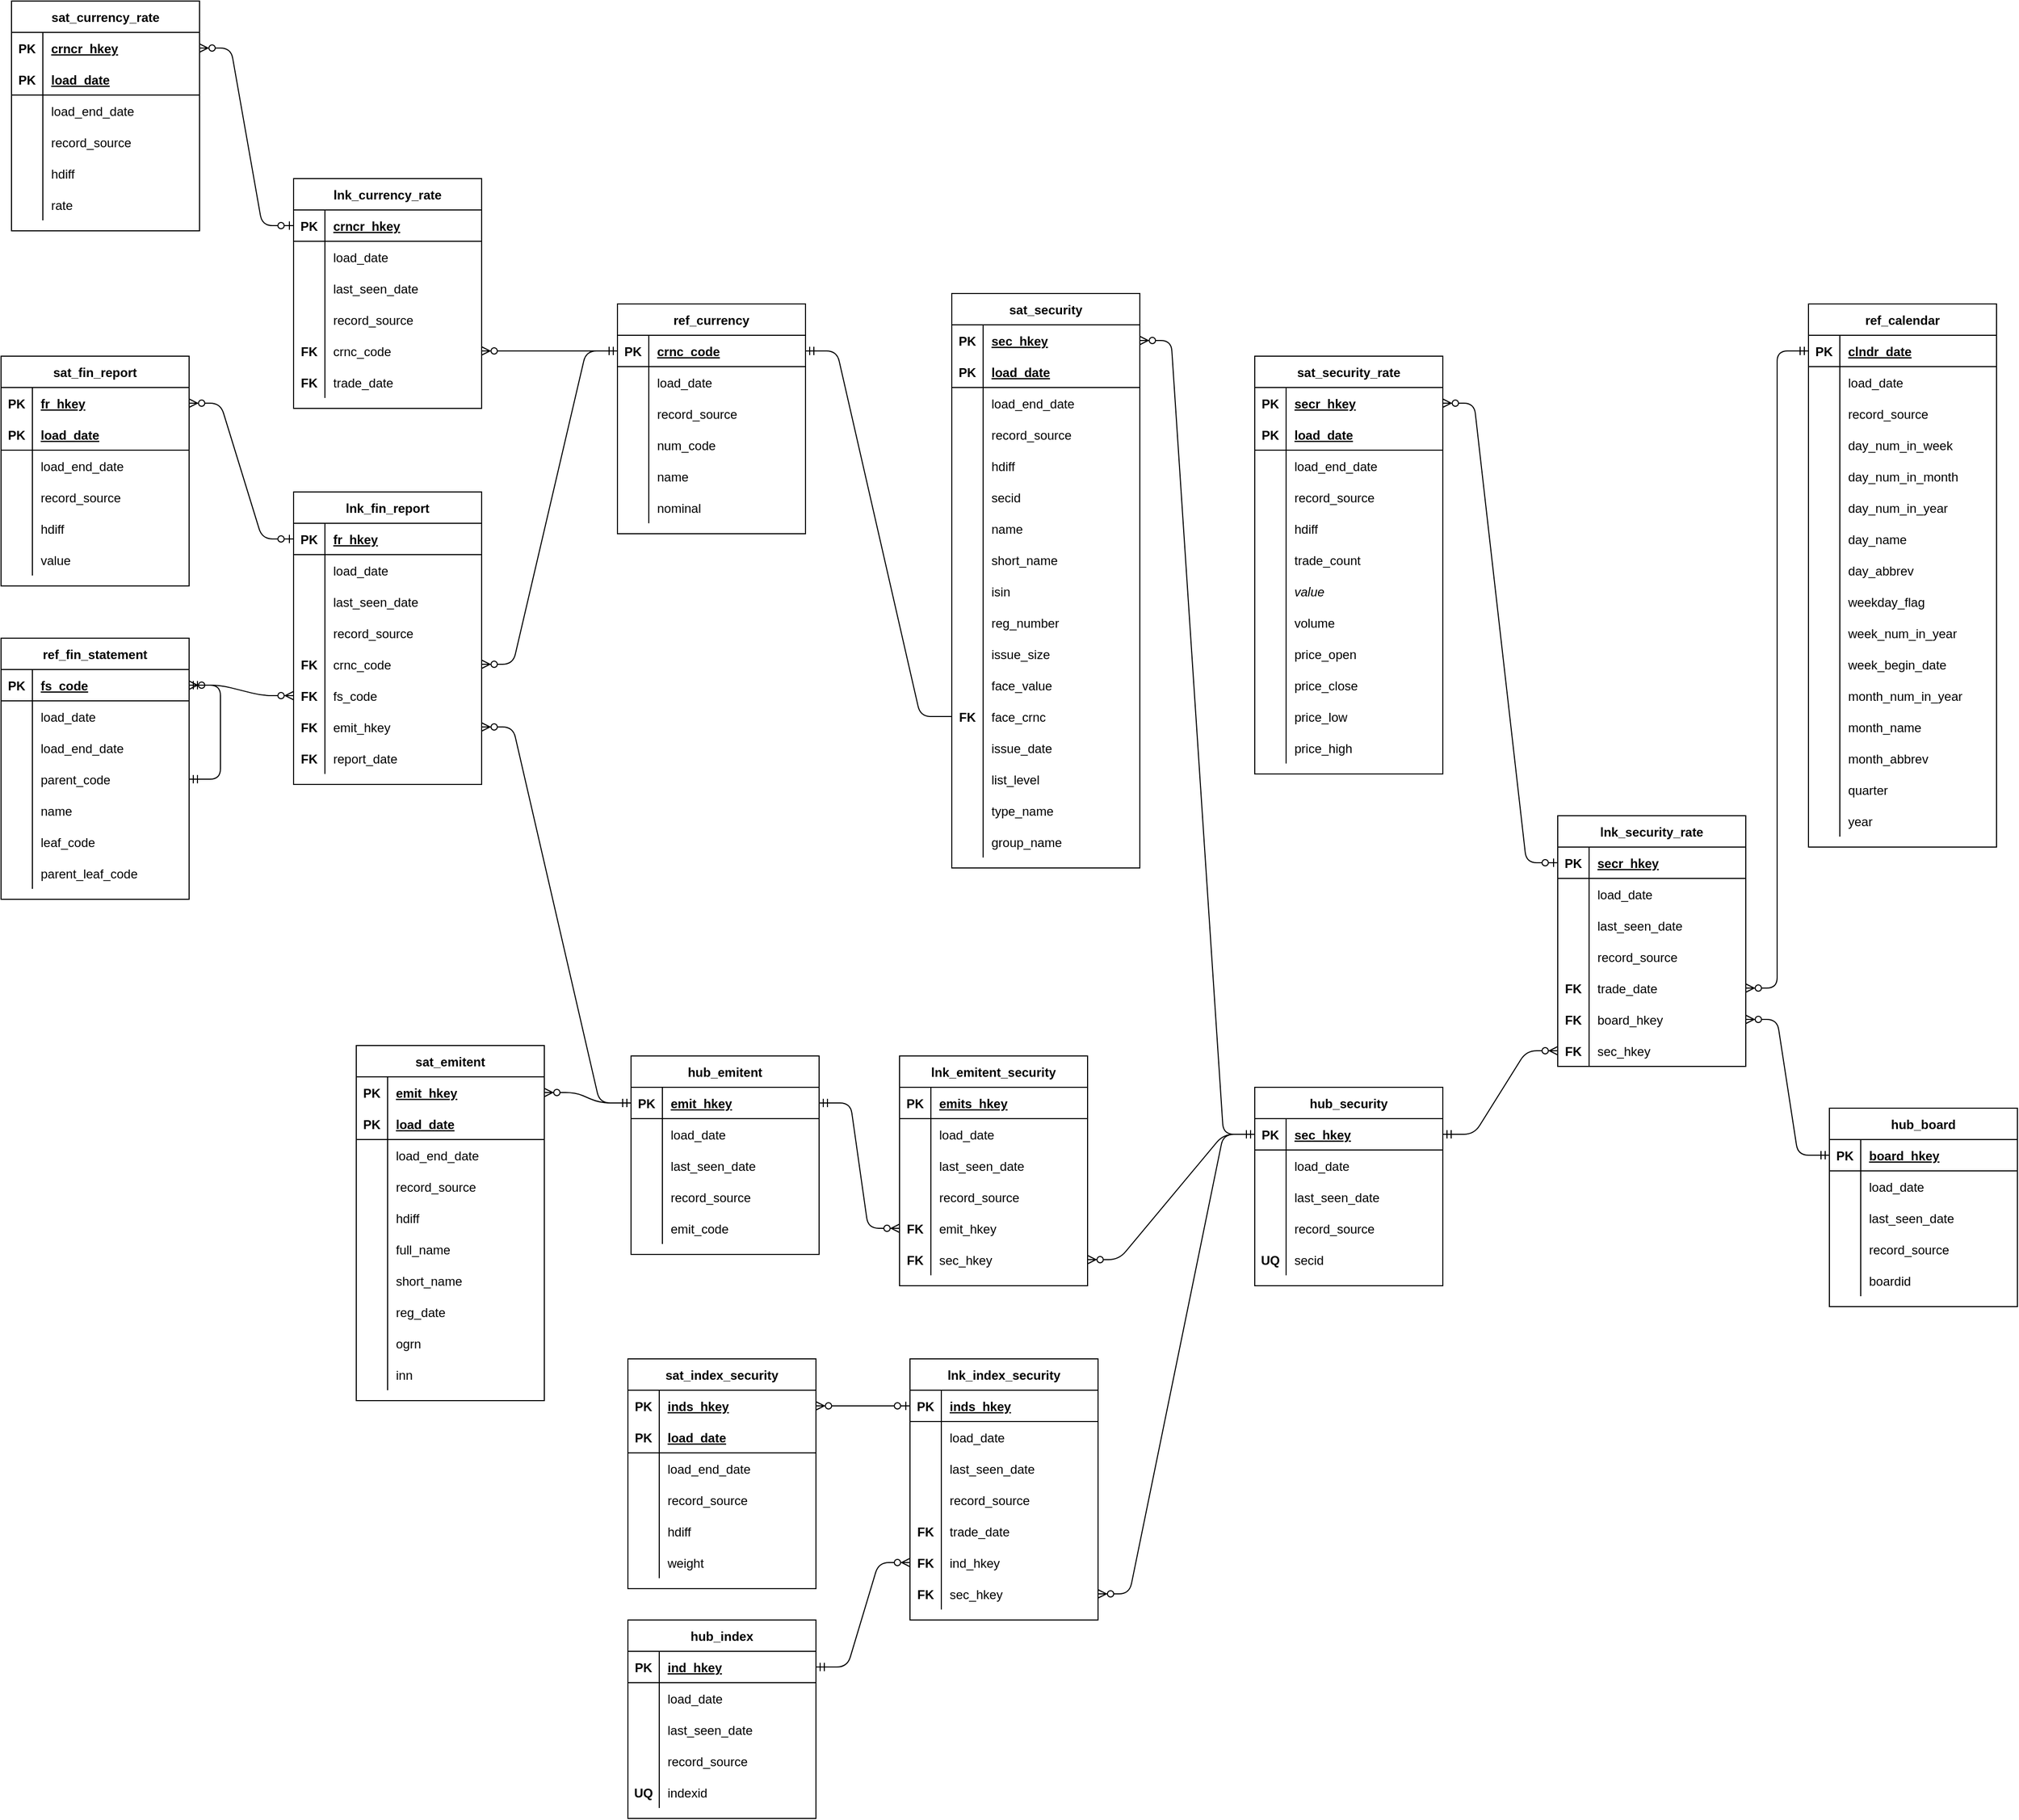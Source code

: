 <mxfile version="13.8.5" type="device"><diagram id="nt0fJhytcVBqntkfhPrh" name="Page-1"><mxGraphModel dx="3685" dy="2222" grid="1" gridSize="10" guides="1" tooltips="1" connect="1" arrows="1" fold="1" page="1" pageScale="1" pageWidth="827" pageHeight="1169" math="0" shadow="0"><root><mxCell id="0"/><mxCell id="1" parent="0"/><mxCell id="GtaLgqkad3kbuOX7Iuo6-1" value="ref_currency" style="shape=table;startSize=30;container=1;collapsible=1;childLayout=tableLayout;fixedRows=1;rowLines=0;fontStyle=1;align=center;resizeLast=1;" parent="1" vertex="1"><mxGeometry x="-1020" y="-230" width="180" height="220" as="geometry"/></mxCell><mxCell id="GtaLgqkad3kbuOX7Iuo6-2" value="" style="shape=partialRectangle;collapsible=0;dropTarget=0;pointerEvents=0;fillColor=none;top=0;left=0;bottom=1;right=0;points=[[0,0.5],[1,0.5]];portConstraint=eastwest;" parent="GtaLgqkad3kbuOX7Iuo6-1" vertex="1"><mxGeometry y="30" width="180" height="30" as="geometry"/></mxCell><mxCell id="GtaLgqkad3kbuOX7Iuo6-3" value="PK" style="shape=partialRectangle;connectable=0;fillColor=none;top=0;left=0;bottom=0;right=0;fontStyle=1;overflow=hidden;" parent="GtaLgqkad3kbuOX7Iuo6-2" vertex="1"><mxGeometry width="30" height="30" as="geometry"/></mxCell><mxCell id="GtaLgqkad3kbuOX7Iuo6-4" value="crnc_code" style="shape=partialRectangle;connectable=0;top=0;left=0;bottom=0;right=0;align=left;spacingLeft=6;fontStyle=5;overflow=hidden;fillColor=none;" parent="GtaLgqkad3kbuOX7Iuo6-2" vertex="1"><mxGeometry x="30" width="150" height="30" as="geometry"/></mxCell><mxCell id="GtaLgqkad3kbuOX7Iuo6-5" value="" style="shape=partialRectangle;collapsible=0;dropTarget=0;pointerEvents=0;fillColor=none;top=0;left=0;bottom=0;right=0;points=[[0,0.5],[1,0.5]];portConstraint=eastwest;" parent="GtaLgqkad3kbuOX7Iuo6-1" vertex="1"><mxGeometry y="60" width="180" height="30" as="geometry"/></mxCell><mxCell id="GtaLgqkad3kbuOX7Iuo6-6" value="" style="shape=partialRectangle;connectable=0;fillColor=none;top=0;left=0;bottom=0;right=0;editable=1;overflow=hidden;" parent="GtaLgqkad3kbuOX7Iuo6-5" vertex="1"><mxGeometry width="30" height="30" as="geometry"/></mxCell><mxCell id="GtaLgqkad3kbuOX7Iuo6-7" value="load_date" style="shape=partialRectangle;connectable=0;fillColor=none;top=0;left=0;bottom=0;right=0;align=left;spacingLeft=6;overflow=hidden;" parent="GtaLgqkad3kbuOX7Iuo6-5" vertex="1"><mxGeometry x="30" width="150" height="30" as="geometry"/></mxCell><mxCell id="GtaLgqkad3kbuOX7Iuo6-8" value="" style="shape=partialRectangle;collapsible=0;dropTarget=0;pointerEvents=0;fillColor=none;top=0;left=0;bottom=0;right=0;points=[[0,0.5],[1,0.5]];portConstraint=eastwest;" parent="GtaLgqkad3kbuOX7Iuo6-1" vertex="1"><mxGeometry y="90" width="180" height="30" as="geometry"/></mxCell><mxCell id="GtaLgqkad3kbuOX7Iuo6-9" value="" style="shape=partialRectangle;connectable=0;fillColor=none;top=0;left=0;bottom=0;right=0;editable=1;overflow=hidden;" parent="GtaLgqkad3kbuOX7Iuo6-8" vertex="1"><mxGeometry width="30" height="30" as="geometry"/></mxCell><mxCell id="GtaLgqkad3kbuOX7Iuo6-10" value="record_source" style="shape=partialRectangle;connectable=0;fillColor=none;top=0;left=0;bottom=0;right=0;align=left;spacingLeft=6;overflow=hidden;" parent="GtaLgqkad3kbuOX7Iuo6-8" vertex="1"><mxGeometry x="30" width="150" height="30" as="geometry"/></mxCell><mxCell id="GtaLgqkad3kbuOX7Iuo6-43" value="" style="shape=partialRectangle;collapsible=0;dropTarget=0;pointerEvents=0;fillColor=none;top=0;left=0;bottom=0;right=0;points=[[0,0.5],[1,0.5]];portConstraint=eastwest;" parent="GtaLgqkad3kbuOX7Iuo6-1" vertex="1"><mxGeometry y="120" width="180" height="30" as="geometry"/></mxCell><mxCell id="GtaLgqkad3kbuOX7Iuo6-44" value="" style="shape=partialRectangle;connectable=0;fillColor=none;top=0;left=0;bottom=0;right=0;editable=1;overflow=hidden;" parent="GtaLgqkad3kbuOX7Iuo6-43" vertex="1"><mxGeometry width="30" height="30" as="geometry"/></mxCell><mxCell id="GtaLgqkad3kbuOX7Iuo6-45" value="num_code" style="shape=partialRectangle;connectable=0;fillColor=none;top=0;left=0;bottom=0;right=0;align=left;spacingLeft=6;overflow=hidden;" parent="GtaLgqkad3kbuOX7Iuo6-43" vertex="1"><mxGeometry x="30" width="150" height="30" as="geometry"/></mxCell><mxCell id="GtaLgqkad3kbuOX7Iuo6-40" value="" style="shape=partialRectangle;collapsible=0;dropTarget=0;pointerEvents=0;fillColor=none;top=0;left=0;bottom=0;right=0;points=[[0,0.5],[1,0.5]];portConstraint=eastwest;" parent="GtaLgqkad3kbuOX7Iuo6-1" vertex="1"><mxGeometry y="150" width="180" height="30" as="geometry"/></mxCell><mxCell id="GtaLgqkad3kbuOX7Iuo6-41" value="" style="shape=partialRectangle;connectable=0;fillColor=none;top=0;left=0;bottom=0;right=0;editable=1;overflow=hidden;" parent="GtaLgqkad3kbuOX7Iuo6-40" vertex="1"><mxGeometry width="30" height="30" as="geometry"/></mxCell><mxCell id="GtaLgqkad3kbuOX7Iuo6-42" value="name" style="shape=partialRectangle;connectable=0;fillColor=none;top=0;left=0;bottom=0;right=0;align=left;spacingLeft=6;overflow=hidden;" parent="GtaLgqkad3kbuOX7Iuo6-40" vertex="1"><mxGeometry x="30" width="150" height="30" as="geometry"/></mxCell><mxCell id="GtaLgqkad3kbuOX7Iuo6-11" value="" style="shape=partialRectangle;collapsible=0;dropTarget=0;pointerEvents=0;fillColor=none;top=0;left=0;bottom=0;right=0;points=[[0,0.5],[1,0.5]];portConstraint=eastwest;" parent="GtaLgqkad3kbuOX7Iuo6-1" vertex="1"><mxGeometry y="180" width="180" height="30" as="geometry"/></mxCell><mxCell id="GtaLgqkad3kbuOX7Iuo6-12" value="" style="shape=partialRectangle;connectable=0;fillColor=none;top=0;left=0;bottom=0;right=0;editable=1;overflow=hidden;" parent="GtaLgqkad3kbuOX7Iuo6-11" vertex="1"><mxGeometry width="30" height="30" as="geometry"/></mxCell><mxCell id="GtaLgqkad3kbuOX7Iuo6-13" value="nominal" style="shape=partialRectangle;connectable=0;fillColor=none;top=0;left=0;bottom=0;right=0;align=left;spacingLeft=6;overflow=hidden;" parent="GtaLgqkad3kbuOX7Iuo6-11" vertex="1"><mxGeometry x="30" width="150" height="30" as="geometry"/></mxCell><mxCell id="GtaLgqkad3kbuOX7Iuo6-46" value="ref_calendar" style="shape=table;startSize=30;container=1;collapsible=1;childLayout=tableLayout;fixedRows=1;rowLines=0;fontStyle=1;align=center;resizeLast=1;fillColor=none;" parent="1" vertex="1"><mxGeometry x="120" y="-230" width="180" height="520" as="geometry"/></mxCell><mxCell id="GtaLgqkad3kbuOX7Iuo6-47" value="" style="shape=partialRectangle;collapsible=0;dropTarget=0;pointerEvents=0;fillColor=none;top=0;left=0;bottom=1;right=0;points=[[0,0.5],[1,0.5]];portConstraint=eastwest;" parent="GtaLgqkad3kbuOX7Iuo6-46" vertex="1"><mxGeometry y="30" width="180" height="30" as="geometry"/></mxCell><mxCell id="GtaLgqkad3kbuOX7Iuo6-48" value="PK" style="shape=partialRectangle;connectable=0;fillColor=none;top=0;left=0;bottom=0;right=0;fontStyle=1;overflow=hidden;" parent="GtaLgqkad3kbuOX7Iuo6-47" vertex="1"><mxGeometry width="30" height="30" as="geometry"/></mxCell><mxCell id="GtaLgqkad3kbuOX7Iuo6-49" value="clndr_date" style="shape=partialRectangle;connectable=0;fillColor=none;top=0;left=0;bottom=0;right=0;align=left;spacingLeft=6;fontStyle=5;overflow=hidden;" parent="GtaLgqkad3kbuOX7Iuo6-47" vertex="1"><mxGeometry x="30" width="150" height="30" as="geometry"/></mxCell><mxCell id="GtaLgqkad3kbuOX7Iuo6-50" value="" style="shape=partialRectangle;collapsible=0;dropTarget=0;pointerEvents=0;fillColor=none;top=0;left=0;bottom=0;right=0;points=[[0,0.5],[1,0.5]];portConstraint=eastwest;" parent="GtaLgqkad3kbuOX7Iuo6-46" vertex="1"><mxGeometry y="60" width="180" height="30" as="geometry"/></mxCell><mxCell id="GtaLgqkad3kbuOX7Iuo6-51" value="" style="shape=partialRectangle;connectable=0;fillColor=none;top=0;left=0;bottom=0;right=0;editable=1;overflow=hidden;" parent="GtaLgqkad3kbuOX7Iuo6-50" vertex="1"><mxGeometry width="30" height="30" as="geometry"/></mxCell><mxCell id="GtaLgqkad3kbuOX7Iuo6-52" value="load_date" style="shape=partialRectangle;connectable=0;fillColor=none;top=0;left=0;bottom=0;right=0;align=left;spacingLeft=6;overflow=hidden;" parent="GtaLgqkad3kbuOX7Iuo6-50" vertex="1"><mxGeometry x="30" width="150" height="30" as="geometry"/></mxCell><mxCell id="GtaLgqkad3kbuOX7Iuo6-53" value="" style="shape=partialRectangle;collapsible=0;dropTarget=0;pointerEvents=0;fillColor=none;top=0;left=0;bottom=0;right=0;points=[[0,0.5],[1,0.5]];portConstraint=eastwest;" parent="GtaLgqkad3kbuOX7Iuo6-46" vertex="1"><mxGeometry y="90" width="180" height="30" as="geometry"/></mxCell><mxCell id="GtaLgqkad3kbuOX7Iuo6-54" value="" style="shape=partialRectangle;connectable=0;fillColor=none;top=0;left=0;bottom=0;right=0;editable=1;overflow=hidden;" parent="GtaLgqkad3kbuOX7Iuo6-53" vertex="1"><mxGeometry width="30" height="30" as="geometry"/></mxCell><mxCell id="GtaLgqkad3kbuOX7Iuo6-55" value="record_source" style="shape=partialRectangle;connectable=0;fillColor=none;top=0;left=0;bottom=0;right=0;align=left;spacingLeft=6;overflow=hidden;" parent="GtaLgqkad3kbuOX7Iuo6-53" vertex="1"><mxGeometry x="30" width="150" height="30" as="geometry"/></mxCell><mxCell id="GtaLgqkad3kbuOX7Iuo6-66" value="" style="shape=partialRectangle;collapsible=0;dropTarget=0;pointerEvents=0;fillColor=none;top=0;left=0;bottom=0;right=0;points=[[0,0.5],[1,0.5]];portConstraint=eastwest;" parent="GtaLgqkad3kbuOX7Iuo6-46" vertex="1"><mxGeometry y="120" width="180" height="30" as="geometry"/></mxCell><mxCell id="GtaLgqkad3kbuOX7Iuo6-67" value="" style="shape=partialRectangle;connectable=0;fillColor=none;top=0;left=0;bottom=0;right=0;editable=1;overflow=hidden;" parent="GtaLgqkad3kbuOX7Iuo6-66" vertex="1"><mxGeometry width="30" height="30" as="geometry"/></mxCell><mxCell id="GtaLgqkad3kbuOX7Iuo6-68" value="day_num_in_week" style="shape=partialRectangle;connectable=0;fillColor=none;top=0;left=0;bottom=0;right=0;align=left;spacingLeft=6;overflow=hidden;" parent="GtaLgqkad3kbuOX7Iuo6-66" vertex="1"><mxGeometry x="30" width="150" height="30" as="geometry"/></mxCell><mxCell id="GtaLgqkad3kbuOX7Iuo6-63" value="" style="shape=partialRectangle;collapsible=0;dropTarget=0;pointerEvents=0;fillColor=none;top=0;left=0;bottom=0;right=0;points=[[0,0.5],[1,0.5]];portConstraint=eastwest;" parent="GtaLgqkad3kbuOX7Iuo6-46" vertex="1"><mxGeometry y="150" width="180" height="30" as="geometry"/></mxCell><mxCell id="GtaLgqkad3kbuOX7Iuo6-64" value="" style="shape=partialRectangle;connectable=0;fillColor=none;top=0;left=0;bottom=0;right=0;editable=1;overflow=hidden;" parent="GtaLgqkad3kbuOX7Iuo6-63" vertex="1"><mxGeometry width="30" height="30" as="geometry"/></mxCell><mxCell id="GtaLgqkad3kbuOX7Iuo6-65" value="day_num_in_month" style="shape=partialRectangle;connectable=0;fillColor=none;top=0;left=0;bottom=0;right=0;align=left;spacingLeft=6;overflow=hidden;" parent="GtaLgqkad3kbuOX7Iuo6-63" vertex="1"><mxGeometry x="30" width="150" height="30" as="geometry"/></mxCell><mxCell id="GtaLgqkad3kbuOX7Iuo6-90" value="" style="shape=partialRectangle;collapsible=0;dropTarget=0;pointerEvents=0;fillColor=none;top=0;left=0;bottom=0;right=0;points=[[0,0.5],[1,0.5]];portConstraint=eastwest;" parent="GtaLgqkad3kbuOX7Iuo6-46" vertex="1"><mxGeometry y="180" width="180" height="30" as="geometry"/></mxCell><mxCell id="GtaLgqkad3kbuOX7Iuo6-91" value="" style="shape=partialRectangle;connectable=0;fillColor=none;top=0;left=0;bottom=0;right=0;editable=1;overflow=hidden;" parent="GtaLgqkad3kbuOX7Iuo6-90" vertex="1"><mxGeometry width="30" height="30" as="geometry"/></mxCell><mxCell id="GtaLgqkad3kbuOX7Iuo6-92" value="day_num_in_year" style="shape=partialRectangle;connectable=0;fillColor=none;top=0;left=0;bottom=0;right=0;align=left;spacingLeft=6;overflow=hidden;" parent="GtaLgqkad3kbuOX7Iuo6-90" vertex="1"><mxGeometry x="30" width="150" height="30" as="geometry"/></mxCell><mxCell id="GtaLgqkad3kbuOX7Iuo6-59" value="" style="shape=partialRectangle;collapsible=0;dropTarget=0;pointerEvents=0;fillColor=none;top=0;left=0;bottom=0;right=0;points=[[0,0.5],[1,0.5]];portConstraint=eastwest;" parent="GtaLgqkad3kbuOX7Iuo6-46" vertex="1"><mxGeometry y="210" width="180" height="30" as="geometry"/></mxCell><mxCell id="GtaLgqkad3kbuOX7Iuo6-60" value="" style="shape=partialRectangle;connectable=0;fillColor=none;top=0;left=0;bottom=0;right=0;editable=1;overflow=hidden;" parent="GtaLgqkad3kbuOX7Iuo6-59" vertex="1"><mxGeometry width="30" height="30" as="geometry"/></mxCell><mxCell id="GtaLgqkad3kbuOX7Iuo6-61" value="day_name" style="shape=partialRectangle;connectable=0;fillColor=none;top=0;left=0;bottom=0;right=0;align=left;spacingLeft=6;overflow=hidden;" parent="GtaLgqkad3kbuOX7Iuo6-59" vertex="1"><mxGeometry x="30" width="150" height="30" as="geometry"/></mxCell><mxCell id="GtaLgqkad3kbuOX7Iuo6-56" value="" style="shape=partialRectangle;collapsible=0;dropTarget=0;pointerEvents=0;fillColor=none;top=0;left=0;bottom=0;right=0;points=[[0,0.5],[1,0.5]];portConstraint=eastwest;" parent="GtaLgqkad3kbuOX7Iuo6-46" vertex="1"><mxGeometry y="240" width="180" height="30" as="geometry"/></mxCell><mxCell id="GtaLgqkad3kbuOX7Iuo6-57" value="" style="shape=partialRectangle;connectable=0;fillColor=none;top=0;left=0;bottom=0;right=0;editable=1;overflow=hidden;" parent="GtaLgqkad3kbuOX7Iuo6-56" vertex="1"><mxGeometry width="30" height="30" as="geometry"/></mxCell><mxCell id="GtaLgqkad3kbuOX7Iuo6-58" value="day_abbrev" style="shape=partialRectangle;connectable=0;fillColor=none;top=0;left=0;bottom=0;right=0;align=left;spacingLeft=6;overflow=hidden;" parent="GtaLgqkad3kbuOX7Iuo6-56" vertex="1"><mxGeometry x="30" width="150" height="30" as="geometry"/></mxCell><mxCell id="GtaLgqkad3kbuOX7Iuo6-69" value="" style="shape=partialRectangle;collapsible=0;dropTarget=0;pointerEvents=0;fillColor=none;top=0;left=0;bottom=0;right=0;points=[[0,0.5],[1,0.5]];portConstraint=eastwest;" parent="GtaLgqkad3kbuOX7Iuo6-46" vertex="1"><mxGeometry y="270" width="180" height="30" as="geometry"/></mxCell><mxCell id="GtaLgqkad3kbuOX7Iuo6-70" value="" style="shape=partialRectangle;connectable=0;fillColor=none;top=0;left=0;bottom=0;right=0;editable=1;overflow=hidden;" parent="GtaLgqkad3kbuOX7Iuo6-69" vertex="1"><mxGeometry width="30" height="30" as="geometry"/></mxCell><mxCell id="GtaLgqkad3kbuOX7Iuo6-71" value="weekday_flag" style="shape=partialRectangle;connectable=0;fillColor=none;top=0;left=0;bottom=0;right=0;align=left;spacingLeft=6;overflow=hidden;" parent="GtaLgqkad3kbuOX7Iuo6-69" vertex="1"><mxGeometry x="30" width="150" height="30" as="geometry"/></mxCell><mxCell id="GtaLgqkad3kbuOX7Iuo6-72" value="" style="shape=partialRectangle;collapsible=0;dropTarget=0;pointerEvents=0;fillColor=none;top=0;left=0;bottom=0;right=0;points=[[0,0.5],[1,0.5]];portConstraint=eastwest;" parent="GtaLgqkad3kbuOX7Iuo6-46" vertex="1"><mxGeometry y="300" width="180" height="30" as="geometry"/></mxCell><mxCell id="GtaLgqkad3kbuOX7Iuo6-73" value="" style="shape=partialRectangle;connectable=0;fillColor=none;top=0;left=0;bottom=0;right=0;editable=1;overflow=hidden;" parent="GtaLgqkad3kbuOX7Iuo6-72" vertex="1"><mxGeometry width="30" height="30" as="geometry"/></mxCell><mxCell id="GtaLgqkad3kbuOX7Iuo6-74" value="week_num_in_year" style="shape=partialRectangle;connectable=0;fillColor=none;top=0;left=0;bottom=0;right=0;align=left;spacingLeft=6;overflow=hidden;" parent="GtaLgqkad3kbuOX7Iuo6-72" vertex="1"><mxGeometry x="30" width="150" height="30" as="geometry"/></mxCell><mxCell id="GtaLgqkad3kbuOX7Iuo6-93" value="" style="shape=partialRectangle;collapsible=0;dropTarget=0;pointerEvents=0;fillColor=none;top=0;left=0;bottom=0;right=0;points=[[0,0.5],[1,0.5]];portConstraint=eastwest;" parent="GtaLgqkad3kbuOX7Iuo6-46" vertex="1"><mxGeometry y="330" width="180" height="30" as="geometry"/></mxCell><mxCell id="GtaLgqkad3kbuOX7Iuo6-94" value="" style="shape=partialRectangle;connectable=0;fillColor=none;top=0;left=0;bottom=0;right=0;editable=1;overflow=hidden;" parent="GtaLgqkad3kbuOX7Iuo6-93" vertex="1"><mxGeometry width="30" height="30" as="geometry"/></mxCell><mxCell id="GtaLgqkad3kbuOX7Iuo6-95" value="week_begin_date" style="shape=partialRectangle;connectable=0;fillColor=none;top=0;left=0;bottom=0;right=0;align=left;spacingLeft=6;overflow=hidden;" parent="GtaLgqkad3kbuOX7Iuo6-93" vertex="1"><mxGeometry x="30" width="150" height="30" as="geometry"/></mxCell><mxCell id="GtaLgqkad3kbuOX7Iuo6-96" value="" style="shape=partialRectangle;collapsible=0;dropTarget=0;pointerEvents=0;fillColor=none;top=0;left=0;bottom=0;right=0;points=[[0,0.5],[1,0.5]];portConstraint=eastwest;" parent="GtaLgqkad3kbuOX7Iuo6-46" vertex="1"><mxGeometry y="360" width="180" height="30" as="geometry"/></mxCell><mxCell id="GtaLgqkad3kbuOX7Iuo6-97" value="" style="shape=partialRectangle;connectable=0;fillColor=none;top=0;left=0;bottom=0;right=0;editable=1;overflow=hidden;" parent="GtaLgqkad3kbuOX7Iuo6-96" vertex="1"><mxGeometry width="30" height="30" as="geometry"/></mxCell><mxCell id="GtaLgqkad3kbuOX7Iuo6-98" value="month_num_in_year" style="shape=partialRectangle;connectable=0;fillColor=none;top=0;left=0;bottom=0;right=0;align=left;spacingLeft=6;overflow=hidden;" parent="GtaLgqkad3kbuOX7Iuo6-96" vertex="1"><mxGeometry x="30" width="150" height="30" as="geometry"/></mxCell><mxCell id="GtaLgqkad3kbuOX7Iuo6-75" value="" style="shape=partialRectangle;collapsible=0;dropTarget=0;pointerEvents=0;fillColor=none;top=0;left=0;bottom=0;right=0;points=[[0,0.5],[1,0.5]];portConstraint=eastwest;" parent="GtaLgqkad3kbuOX7Iuo6-46" vertex="1"><mxGeometry y="390" width="180" height="30" as="geometry"/></mxCell><mxCell id="GtaLgqkad3kbuOX7Iuo6-76" value="" style="shape=partialRectangle;connectable=0;fillColor=none;top=0;left=0;bottom=0;right=0;editable=1;overflow=hidden;" parent="GtaLgqkad3kbuOX7Iuo6-75" vertex="1"><mxGeometry width="30" height="30" as="geometry"/></mxCell><mxCell id="GtaLgqkad3kbuOX7Iuo6-77" value="month_name" style="shape=partialRectangle;connectable=0;fillColor=none;top=0;left=0;bottom=0;right=0;align=left;spacingLeft=6;overflow=hidden;" parent="GtaLgqkad3kbuOX7Iuo6-75" vertex="1"><mxGeometry x="30" width="150" height="30" as="geometry"/></mxCell><mxCell id="GtaLgqkad3kbuOX7Iuo6-78" value="" style="shape=partialRectangle;collapsible=0;dropTarget=0;pointerEvents=0;fillColor=none;top=0;left=0;bottom=0;right=0;points=[[0,0.5],[1,0.5]];portConstraint=eastwest;" parent="GtaLgqkad3kbuOX7Iuo6-46" vertex="1"><mxGeometry y="420" width="180" height="30" as="geometry"/></mxCell><mxCell id="GtaLgqkad3kbuOX7Iuo6-79" value="" style="shape=partialRectangle;connectable=0;fillColor=none;top=0;left=0;bottom=0;right=0;editable=1;overflow=hidden;" parent="GtaLgqkad3kbuOX7Iuo6-78" vertex="1"><mxGeometry width="30" height="30" as="geometry"/></mxCell><mxCell id="GtaLgqkad3kbuOX7Iuo6-80" value="month_abbrev" style="shape=partialRectangle;connectable=0;fillColor=none;top=0;left=0;bottom=0;right=0;align=left;spacingLeft=6;overflow=hidden;" parent="GtaLgqkad3kbuOX7Iuo6-78" vertex="1"><mxGeometry x="30" width="150" height="30" as="geometry"/></mxCell><mxCell id="GtaLgqkad3kbuOX7Iuo6-81" value="" style="shape=partialRectangle;collapsible=0;dropTarget=0;pointerEvents=0;fillColor=none;top=0;left=0;bottom=0;right=0;points=[[0,0.5],[1,0.5]];portConstraint=eastwest;" parent="GtaLgqkad3kbuOX7Iuo6-46" vertex="1"><mxGeometry y="450" width="180" height="30" as="geometry"/></mxCell><mxCell id="GtaLgqkad3kbuOX7Iuo6-82" value="" style="shape=partialRectangle;connectable=0;fillColor=none;top=0;left=0;bottom=0;right=0;editable=1;overflow=hidden;" parent="GtaLgqkad3kbuOX7Iuo6-81" vertex="1"><mxGeometry width="30" height="30" as="geometry"/></mxCell><mxCell id="GtaLgqkad3kbuOX7Iuo6-83" value="quarter" style="shape=partialRectangle;connectable=0;fillColor=none;top=0;left=0;bottom=0;right=0;align=left;spacingLeft=6;overflow=hidden;" parent="GtaLgqkad3kbuOX7Iuo6-81" vertex="1"><mxGeometry x="30" width="150" height="30" as="geometry"/></mxCell><mxCell id="GtaLgqkad3kbuOX7Iuo6-84" value="" style="shape=partialRectangle;collapsible=0;dropTarget=0;pointerEvents=0;fillColor=none;top=0;left=0;bottom=0;right=0;points=[[0,0.5],[1,0.5]];portConstraint=eastwest;" parent="GtaLgqkad3kbuOX7Iuo6-46" vertex="1"><mxGeometry y="480" width="180" height="30" as="geometry"/></mxCell><mxCell id="GtaLgqkad3kbuOX7Iuo6-85" value="" style="shape=partialRectangle;connectable=0;fillColor=none;top=0;left=0;bottom=0;right=0;editable=1;overflow=hidden;" parent="GtaLgqkad3kbuOX7Iuo6-84" vertex="1"><mxGeometry width="30" height="30" as="geometry"/></mxCell><mxCell id="GtaLgqkad3kbuOX7Iuo6-86" value="year" style="shape=partialRectangle;connectable=0;fillColor=none;top=0;left=0;bottom=0;right=0;align=left;spacingLeft=6;overflow=hidden;" parent="GtaLgqkad3kbuOX7Iuo6-84" vertex="1"><mxGeometry x="30" width="150" height="30" as="geometry"/></mxCell><mxCell id="mQ9mM5-Gra-N13k30Zk7-60" value="hub_security" style="shape=table;startSize=30;container=1;collapsible=1;childLayout=tableLayout;fixedRows=1;rowLines=0;fontStyle=1;align=center;resizeLast=1;" vertex="1" parent="1"><mxGeometry x="-410" y="520" width="180" height="190" as="geometry"/></mxCell><mxCell id="mQ9mM5-Gra-N13k30Zk7-61" value="" style="shape=partialRectangle;collapsible=0;dropTarget=0;pointerEvents=0;fillColor=none;top=0;left=0;bottom=1;right=0;points=[[0,0.5],[1,0.5]];portConstraint=eastwest;" vertex="1" parent="mQ9mM5-Gra-N13k30Zk7-60"><mxGeometry y="30" width="180" height="30" as="geometry"/></mxCell><mxCell id="mQ9mM5-Gra-N13k30Zk7-62" value="PK" style="shape=partialRectangle;connectable=0;fillColor=none;top=0;left=0;bottom=0;right=0;fontStyle=1;overflow=hidden;" vertex="1" parent="mQ9mM5-Gra-N13k30Zk7-61"><mxGeometry width="30" height="30" as="geometry"/></mxCell><mxCell id="mQ9mM5-Gra-N13k30Zk7-63" value="sec_hkey" style="shape=partialRectangle;connectable=0;fillColor=none;top=0;left=0;bottom=0;right=0;align=left;spacingLeft=6;fontStyle=5;overflow=hidden;" vertex="1" parent="mQ9mM5-Gra-N13k30Zk7-61"><mxGeometry x="30" width="150" height="30" as="geometry"/></mxCell><mxCell id="mQ9mM5-Gra-N13k30Zk7-64" value="" style="shape=partialRectangle;collapsible=0;dropTarget=0;pointerEvents=0;fillColor=none;top=0;left=0;bottom=0;right=0;points=[[0,0.5],[1,0.5]];portConstraint=eastwest;" vertex="1" parent="mQ9mM5-Gra-N13k30Zk7-60"><mxGeometry y="60" width="180" height="30" as="geometry"/></mxCell><mxCell id="mQ9mM5-Gra-N13k30Zk7-65" value="" style="shape=partialRectangle;connectable=0;fillColor=none;top=0;left=0;bottom=0;right=0;editable=1;overflow=hidden;" vertex="1" parent="mQ9mM5-Gra-N13k30Zk7-64"><mxGeometry width="30" height="30" as="geometry"/></mxCell><mxCell id="mQ9mM5-Gra-N13k30Zk7-66" value="load_date" style="shape=partialRectangle;connectable=0;fillColor=none;top=0;left=0;bottom=0;right=0;align=left;spacingLeft=6;overflow=hidden;" vertex="1" parent="mQ9mM5-Gra-N13k30Zk7-64"><mxGeometry x="30" width="150" height="30" as="geometry"/></mxCell><mxCell id="mQ9mM5-Gra-N13k30Zk7-67" value="" style="shape=partialRectangle;collapsible=0;dropTarget=0;pointerEvents=0;fillColor=none;top=0;left=0;bottom=0;right=0;points=[[0,0.5],[1,0.5]];portConstraint=eastwest;" vertex="1" parent="mQ9mM5-Gra-N13k30Zk7-60"><mxGeometry y="90" width="180" height="30" as="geometry"/></mxCell><mxCell id="mQ9mM5-Gra-N13k30Zk7-68" value="" style="shape=partialRectangle;connectable=0;fillColor=none;top=0;left=0;bottom=0;right=0;editable=1;overflow=hidden;" vertex="1" parent="mQ9mM5-Gra-N13k30Zk7-67"><mxGeometry width="30" height="30" as="geometry"/></mxCell><mxCell id="mQ9mM5-Gra-N13k30Zk7-69" value="last_seen_date" style="shape=partialRectangle;connectable=0;fillColor=none;top=0;left=0;bottom=0;right=0;align=left;spacingLeft=6;overflow=hidden;" vertex="1" parent="mQ9mM5-Gra-N13k30Zk7-67"><mxGeometry x="30" width="150" height="30" as="geometry"/></mxCell><mxCell id="mQ9mM5-Gra-N13k30Zk7-70" value="" style="shape=partialRectangle;collapsible=0;dropTarget=0;pointerEvents=0;fillColor=none;top=0;left=0;bottom=0;right=0;points=[[0,0.5],[1,0.5]];portConstraint=eastwest;" vertex="1" parent="mQ9mM5-Gra-N13k30Zk7-60"><mxGeometry y="120" width="180" height="30" as="geometry"/></mxCell><mxCell id="mQ9mM5-Gra-N13k30Zk7-71" value="" style="shape=partialRectangle;connectable=0;fillColor=none;top=0;left=0;bottom=0;right=0;editable=1;overflow=hidden;" vertex="1" parent="mQ9mM5-Gra-N13k30Zk7-70"><mxGeometry width="30" height="30" as="geometry"/></mxCell><mxCell id="mQ9mM5-Gra-N13k30Zk7-72" value="record_source" style="shape=partialRectangle;connectable=0;fillColor=none;top=0;left=0;bottom=0;right=0;align=left;spacingLeft=6;overflow=hidden;" vertex="1" parent="mQ9mM5-Gra-N13k30Zk7-70"><mxGeometry x="30" width="150" height="30" as="geometry"/></mxCell><mxCell id="mQ9mM5-Gra-N13k30Zk7-73" value="" style="shape=partialRectangle;collapsible=0;dropTarget=0;pointerEvents=0;fillColor=none;top=0;left=0;bottom=0;right=0;points=[[0,0.5],[1,0.5]];portConstraint=eastwest;" vertex="1" parent="mQ9mM5-Gra-N13k30Zk7-60"><mxGeometry y="150" width="180" height="30" as="geometry"/></mxCell><mxCell id="mQ9mM5-Gra-N13k30Zk7-74" value="UQ" style="shape=partialRectangle;connectable=0;fillColor=none;top=0;left=0;bottom=0;right=0;editable=1;overflow=hidden;fontStyle=1" vertex="1" parent="mQ9mM5-Gra-N13k30Zk7-73"><mxGeometry width="30" height="30" as="geometry"/></mxCell><mxCell id="mQ9mM5-Gra-N13k30Zk7-75" value="secid" style="shape=partialRectangle;connectable=0;fillColor=none;top=0;left=0;bottom=0;right=0;align=left;spacingLeft=6;overflow=hidden;" vertex="1" parent="mQ9mM5-Gra-N13k30Zk7-73"><mxGeometry x="30" width="150" height="30" as="geometry"/></mxCell><mxCell id="mQ9mM5-Gra-N13k30Zk7-76" value="sat_security" style="shape=table;startSize=30;container=1;collapsible=1;childLayout=tableLayout;fixedRows=1;rowLines=0;fontStyle=1;align=center;resizeLast=1;" vertex="1" parent="1"><mxGeometry x="-700" y="-240" width="180" height="550" as="geometry"/></mxCell><mxCell id="mQ9mM5-Gra-N13k30Zk7-77" value="" style="shape=partialRectangle;collapsible=0;dropTarget=0;pointerEvents=0;fillColor=none;top=0;left=0;bottom=1;right=0;points=[[0,0.5],[1,0.5]];portConstraint=eastwest;strokeColor=none;" vertex="1" parent="mQ9mM5-Gra-N13k30Zk7-76"><mxGeometry y="30" width="180" height="30" as="geometry"/></mxCell><mxCell id="mQ9mM5-Gra-N13k30Zk7-78" value="PK" style="shape=partialRectangle;connectable=0;fillColor=none;top=0;left=0;bottom=0;right=0;fontStyle=1;overflow=hidden;strokeColor=none;" vertex="1" parent="mQ9mM5-Gra-N13k30Zk7-77"><mxGeometry width="30" height="30" as="geometry"/></mxCell><mxCell id="mQ9mM5-Gra-N13k30Zk7-79" value="sec_hkey" style="shape=partialRectangle;connectable=0;fillColor=none;top=0;left=0;bottom=0;right=0;align=left;spacingLeft=6;fontStyle=5;overflow=hidden;strokeColor=none;" vertex="1" parent="mQ9mM5-Gra-N13k30Zk7-77"><mxGeometry x="30" width="150" height="30" as="geometry"/></mxCell><mxCell id="mQ9mM5-Gra-N13k30Zk7-89" value="" style="shape=partialRectangle;collapsible=0;dropTarget=0;pointerEvents=0;fillColor=none;top=0;left=0;bottom=1;right=0;points=[[0,0.5],[1,0.5]];portConstraint=eastwest;" vertex="1" parent="mQ9mM5-Gra-N13k30Zk7-76"><mxGeometry y="60" width="180" height="30" as="geometry"/></mxCell><mxCell id="mQ9mM5-Gra-N13k30Zk7-90" value="PK" style="shape=partialRectangle;connectable=0;fillColor=none;top=0;left=0;bottom=0;right=0;fontStyle=1;overflow=hidden;" vertex="1" parent="mQ9mM5-Gra-N13k30Zk7-89"><mxGeometry width="30" height="30" as="geometry"/></mxCell><mxCell id="mQ9mM5-Gra-N13k30Zk7-91" value="load_date" style="shape=partialRectangle;connectable=0;fillColor=none;top=0;left=0;bottom=0;right=0;align=left;spacingLeft=6;fontStyle=5;overflow=hidden;" vertex="1" parent="mQ9mM5-Gra-N13k30Zk7-89"><mxGeometry x="30" width="150" height="30" as="geometry"/></mxCell><mxCell id="mQ9mM5-Gra-N13k30Zk7-80" value="" style="shape=partialRectangle;collapsible=0;dropTarget=0;pointerEvents=0;fillColor=none;top=0;left=0;bottom=0;right=0;points=[[0,0.5],[1,0.5]];portConstraint=eastwest;" vertex="1" parent="mQ9mM5-Gra-N13k30Zk7-76"><mxGeometry y="90" width="180" height="30" as="geometry"/></mxCell><mxCell id="mQ9mM5-Gra-N13k30Zk7-81" value="" style="shape=partialRectangle;connectable=0;fillColor=none;top=0;left=0;bottom=0;right=0;editable=1;overflow=hidden;" vertex="1" parent="mQ9mM5-Gra-N13k30Zk7-80"><mxGeometry width="30" height="30" as="geometry"/></mxCell><mxCell id="mQ9mM5-Gra-N13k30Zk7-82" value="load_end_date" style="shape=partialRectangle;connectable=0;fillColor=none;top=0;left=0;bottom=0;right=0;align=left;spacingLeft=6;overflow=hidden;" vertex="1" parent="mQ9mM5-Gra-N13k30Zk7-80"><mxGeometry x="30" width="150" height="30" as="geometry"/></mxCell><mxCell id="mQ9mM5-Gra-N13k30Zk7-83" value="" style="shape=partialRectangle;collapsible=0;dropTarget=0;pointerEvents=0;fillColor=none;top=0;left=0;bottom=0;right=0;points=[[0,0.5],[1,0.5]];portConstraint=eastwest;" vertex="1" parent="mQ9mM5-Gra-N13k30Zk7-76"><mxGeometry y="120" width="180" height="30" as="geometry"/></mxCell><mxCell id="mQ9mM5-Gra-N13k30Zk7-84" value="" style="shape=partialRectangle;connectable=0;fillColor=none;top=0;left=0;bottom=0;right=0;editable=1;overflow=hidden;" vertex="1" parent="mQ9mM5-Gra-N13k30Zk7-83"><mxGeometry width="30" height="30" as="geometry"/></mxCell><mxCell id="mQ9mM5-Gra-N13k30Zk7-85" value="record_source" style="shape=partialRectangle;connectable=0;fillColor=none;top=0;left=0;bottom=0;right=0;align=left;spacingLeft=6;overflow=hidden;" vertex="1" parent="mQ9mM5-Gra-N13k30Zk7-83"><mxGeometry x="30" width="150" height="30" as="geometry"/></mxCell><mxCell id="mQ9mM5-Gra-N13k30Zk7-86" value="" style="shape=partialRectangle;collapsible=0;dropTarget=0;pointerEvents=0;fillColor=none;top=0;left=0;bottom=0;right=0;points=[[0,0.5],[1,0.5]];portConstraint=eastwest;" vertex="1" parent="mQ9mM5-Gra-N13k30Zk7-76"><mxGeometry y="150" width="180" height="30" as="geometry"/></mxCell><mxCell id="mQ9mM5-Gra-N13k30Zk7-87" value="" style="shape=partialRectangle;connectable=0;fillColor=none;top=0;left=0;bottom=0;right=0;editable=1;overflow=hidden;" vertex="1" parent="mQ9mM5-Gra-N13k30Zk7-86"><mxGeometry width="30" height="30" as="geometry"/></mxCell><mxCell id="mQ9mM5-Gra-N13k30Zk7-88" value="hdiff" style="shape=partialRectangle;connectable=0;fillColor=none;top=0;left=0;bottom=0;right=0;align=left;spacingLeft=6;overflow=hidden;" vertex="1" parent="mQ9mM5-Gra-N13k30Zk7-86"><mxGeometry x="30" width="150" height="30" as="geometry"/></mxCell><mxCell id="mQ9mM5-Gra-N13k30Zk7-129" value="" style="shape=partialRectangle;collapsible=0;dropTarget=0;pointerEvents=0;fillColor=none;top=0;left=0;bottom=0;right=0;points=[[0,0.5],[1,0.5]];portConstraint=eastwest;" vertex="1" parent="mQ9mM5-Gra-N13k30Zk7-76"><mxGeometry y="180" width="180" height="30" as="geometry"/></mxCell><mxCell id="mQ9mM5-Gra-N13k30Zk7-130" value="" style="shape=partialRectangle;connectable=0;fillColor=none;top=0;left=0;bottom=0;right=0;editable=1;overflow=hidden;" vertex="1" parent="mQ9mM5-Gra-N13k30Zk7-129"><mxGeometry width="30" height="30" as="geometry"/></mxCell><mxCell id="mQ9mM5-Gra-N13k30Zk7-131" value="secid" style="shape=partialRectangle;connectable=0;fillColor=none;top=0;left=0;bottom=0;right=0;align=left;spacingLeft=6;overflow=hidden;" vertex="1" parent="mQ9mM5-Gra-N13k30Zk7-129"><mxGeometry x="30" width="150" height="30" as="geometry"/></mxCell><mxCell id="mQ9mM5-Gra-N13k30Zk7-92" value="" style="shape=partialRectangle;collapsible=0;dropTarget=0;pointerEvents=0;fillColor=none;top=0;left=0;bottom=0;right=0;points=[[0,0.5],[1,0.5]];portConstraint=eastwest;" vertex="1" parent="mQ9mM5-Gra-N13k30Zk7-76"><mxGeometry y="210" width="180" height="30" as="geometry"/></mxCell><mxCell id="mQ9mM5-Gra-N13k30Zk7-93" value="" style="shape=partialRectangle;connectable=0;fillColor=none;top=0;left=0;bottom=0;right=0;editable=1;overflow=hidden;" vertex="1" parent="mQ9mM5-Gra-N13k30Zk7-92"><mxGeometry width="30" height="30" as="geometry"/></mxCell><mxCell id="mQ9mM5-Gra-N13k30Zk7-94" value="name" style="shape=partialRectangle;connectable=0;fillColor=none;top=0;left=0;bottom=0;right=0;align=left;spacingLeft=6;overflow=hidden;" vertex="1" parent="mQ9mM5-Gra-N13k30Zk7-92"><mxGeometry x="30" width="150" height="30" as="geometry"/></mxCell><mxCell id="mQ9mM5-Gra-N13k30Zk7-95" value="" style="shape=partialRectangle;collapsible=0;dropTarget=0;pointerEvents=0;fillColor=none;top=0;left=0;bottom=0;right=0;points=[[0,0.5],[1,0.5]];portConstraint=eastwest;" vertex="1" parent="mQ9mM5-Gra-N13k30Zk7-76"><mxGeometry y="240" width="180" height="30" as="geometry"/></mxCell><mxCell id="mQ9mM5-Gra-N13k30Zk7-96" value="" style="shape=partialRectangle;connectable=0;fillColor=none;top=0;left=0;bottom=0;right=0;editable=1;overflow=hidden;" vertex="1" parent="mQ9mM5-Gra-N13k30Zk7-95"><mxGeometry width="30" height="30" as="geometry"/></mxCell><mxCell id="mQ9mM5-Gra-N13k30Zk7-97" value="short_name" style="shape=partialRectangle;connectable=0;fillColor=none;top=0;left=0;bottom=0;right=0;align=left;spacingLeft=6;overflow=hidden;" vertex="1" parent="mQ9mM5-Gra-N13k30Zk7-95"><mxGeometry x="30" width="150" height="30" as="geometry"/></mxCell><mxCell id="mQ9mM5-Gra-N13k30Zk7-98" value="" style="shape=partialRectangle;collapsible=0;dropTarget=0;pointerEvents=0;fillColor=none;top=0;left=0;bottom=0;right=0;points=[[0,0.5],[1,0.5]];portConstraint=eastwest;" vertex="1" parent="mQ9mM5-Gra-N13k30Zk7-76"><mxGeometry y="270" width="180" height="30" as="geometry"/></mxCell><mxCell id="mQ9mM5-Gra-N13k30Zk7-99" value="" style="shape=partialRectangle;connectable=0;fillColor=none;top=0;left=0;bottom=0;right=0;editable=1;overflow=hidden;" vertex="1" parent="mQ9mM5-Gra-N13k30Zk7-98"><mxGeometry width="30" height="30" as="geometry"/></mxCell><mxCell id="mQ9mM5-Gra-N13k30Zk7-100" value="isin" style="shape=partialRectangle;connectable=0;fillColor=none;top=0;left=0;bottom=0;right=0;align=left;spacingLeft=6;overflow=hidden;" vertex="1" parent="mQ9mM5-Gra-N13k30Zk7-98"><mxGeometry x="30" width="150" height="30" as="geometry"/></mxCell><mxCell id="mQ9mM5-Gra-N13k30Zk7-101" value="" style="shape=partialRectangle;collapsible=0;dropTarget=0;pointerEvents=0;fillColor=none;top=0;left=0;bottom=0;right=0;points=[[0,0.5],[1,0.5]];portConstraint=eastwest;" vertex="1" parent="mQ9mM5-Gra-N13k30Zk7-76"><mxGeometry y="300" width="180" height="30" as="geometry"/></mxCell><mxCell id="mQ9mM5-Gra-N13k30Zk7-102" value="" style="shape=partialRectangle;connectable=0;fillColor=none;top=0;left=0;bottom=0;right=0;editable=1;overflow=hidden;" vertex="1" parent="mQ9mM5-Gra-N13k30Zk7-101"><mxGeometry width="30" height="30" as="geometry"/></mxCell><mxCell id="mQ9mM5-Gra-N13k30Zk7-103" value="reg_number" style="shape=partialRectangle;connectable=0;fillColor=none;top=0;left=0;bottom=0;right=0;align=left;spacingLeft=6;overflow=hidden;" vertex="1" parent="mQ9mM5-Gra-N13k30Zk7-101"><mxGeometry x="30" width="150" height="30" as="geometry"/></mxCell><mxCell id="mQ9mM5-Gra-N13k30Zk7-104" value="" style="shape=partialRectangle;collapsible=0;dropTarget=0;pointerEvents=0;fillColor=none;top=0;left=0;bottom=0;right=0;points=[[0,0.5],[1,0.5]];portConstraint=eastwest;" vertex="1" parent="mQ9mM5-Gra-N13k30Zk7-76"><mxGeometry y="330" width="180" height="30" as="geometry"/></mxCell><mxCell id="mQ9mM5-Gra-N13k30Zk7-105" value="" style="shape=partialRectangle;connectable=0;fillColor=none;top=0;left=0;bottom=0;right=0;editable=1;overflow=hidden;" vertex="1" parent="mQ9mM5-Gra-N13k30Zk7-104"><mxGeometry width="30" height="30" as="geometry"/></mxCell><mxCell id="mQ9mM5-Gra-N13k30Zk7-106" value="issue_size" style="shape=partialRectangle;connectable=0;fillColor=none;top=0;left=0;bottom=0;right=0;align=left;spacingLeft=6;overflow=hidden;" vertex="1" parent="mQ9mM5-Gra-N13k30Zk7-104"><mxGeometry x="30" width="150" height="30" as="geometry"/></mxCell><mxCell id="mQ9mM5-Gra-N13k30Zk7-107" value="" style="shape=partialRectangle;collapsible=0;dropTarget=0;pointerEvents=0;fillColor=none;top=0;left=0;bottom=0;right=0;points=[[0,0.5],[1,0.5]];portConstraint=eastwest;" vertex="1" parent="mQ9mM5-Gra-N13k30Zk7-76"><mxGeometry y="360" width="180" height="30" as="geometry"/></mxCell><mxCell id="mQ9mM5-Gra-N13k30Zk7-108" value="" style="shape=partialRectangle;connectable=0;fillColor=none;top=0;left=0;bottom=0;right=0;editable=1;overflow=hidden;" vertex="1" parent="mQ9mM5-Gra-N13k30Zk7-107"><mxGeometry width="30" height="30" as="geometry"/></mxCell><mxCell id="mQ9mM5-Gra-N13k30Zk7-109" value="face_value" style="shape=partialRectangle;connectable=0;fillColor=none;top=0;left=0;bottom=0;right=0;align=left;spacingLeft=6;overflow=hidden;" vertex="1" parent="mQ9mM5-Gra-N13k30Zk7-107"><mxGeometry x="30" width="150" height="30" as="geometry"/></mxCell><mxCell id="mQ9mM5-Gra-N13k30Zk7-110" value="" style="shape=partialRectangle;collapsible=0;dropTarget=0;pointerEvents=0;fillColor=none;top=0;left=0;bottom=0;right=0;points=[[0,0.5],[1,0.5]];portConstraint=eastwest;" vertex="1" parent="mQ9mM5-Gra-N13k30Zk7-76"><mxGeometry y="390" width="180" height="30" as="geometry"/></mxCell><mxCell id="mQ9mM5-Gra-N13k30Zk7-111" value="FK" style="shape=partialRectangle;connectable=0;fillColor=none;top=0;left=0;bottom=0;right=0;editable=1;overflow=hidden;fontStyle=1" vertex="1" parent="mQ9mM5-Gra-N13k30Zk7-110"><mxGeometry width="30" height="30" as="geometry"/></mxCell><mxCell id="mQ9mM5-Gra-N13k30Zk7-112" value="face_crnc" style="shape=partialRectangle;connectable=0;fillColor=none;top=0;left=0;bottom=0;right=0;align=left;spacingLeft=6;overflow=hidden;" vertex="1" parent="mQ9mM5-Gra-N13k30Zk7-110"><mxGeometry x="30" width="150" height="30" as="geometry"/></mxCell><mxCell id="mQ9mM5-Gra-N13k30Zk7-113" value="" style="shape=partialRectangle;collapsible=0;dropTarget=0;pointerEvents=0;fillColor=none;top=0;left=0;bottom=0;right=0;points=[[0,0.5],[1,0.5]];portConstraint=eastwest;" vertex="1" parent="mQ9mM5-Gra-N13k30Zk7-76"><mxGeometry y="420" width="180" height="30" as="geometry"/></mxCell><mxCell id="mQ9mM5-Gra-N13k30Zk7-114" value="" style="shape=partialRectangle;connectable=0;fillColor=none;top=0;left=0;bottom=0;right=0;editable=1;overflow=hidden;" vertex="1" parent="mQ9mM5-Gra-N13k30Zk7-113"><mxGeometry width="30" height="30" as="geometry"/></mxCell><mxCell id="mQ9mM5-Gra-N13k30Zk7-115" value="issue_date" style="shape=partialRectangle;connectable=0;fillColor=none;top=0;left=0;bottom=0;right=0;align=left;spacingLeft=6;overflow=hidden;" vertex="1" parent="mQ9mM5-Gra-N13k30Zk7-113"><mxGeometry x="30" width="150" height="30" as="geometry"/></mxCell><mxCell id="mQ9mM5-Gra-N13k30Zk7-116" value="" style="shape=partialRectangle;collapsible=0;dropTarget=0;pointerEvents=0;fillColor=none;top=0;left=0;bottom=0;right=0;points=[[0,0.5],[1,0.5]];portConstraint=eastwest;" vertex="1" parent="mQ9mM5-Gra-N13k30Zk7-76"><mxGeometry y="450" width="180" height="30" as="geometry"/></mxCell><mxCell id="mQ9mM5-Gra-N13k30Zk7-117" value="" style="shape=partialRectangle;connectable=0;fillColor=none;top=0;left=0;bottom=0;right=0;editable=1;overflow=hidden;" vertex="1" parent="mQ9mM5-Gra-N13k30Zk7-116"><mxGeometry width="30" height="30" as="geometry"/></mxCell><mxCell id="mQ9mM5-Gra-N13k30Zk7-118" value="list_level" style="shape=partialRectangle;connectable=0;fillColor=none;top=0;left=0;bottom=0;right=0;align=left;spacingLeft=6;overflow=hidden;" vertex="1" parent="mQ9mM5-Gra-N13k30Zk7-116"><mxGeometry x="30" width="150" height="30" as="geometry"/></mxCell><mxCell id="mQ9mM5-Gra-N13k30Zk7-119" value="" style="shape=partialRectangle;collapsible=0;dropTarget=0;pointerEvents=0;fillColor=none;top=0;left=0;bottom=0;right=0;points=[[0,0.5],[1,0.5]];portConstraint=eastwest;" vertex="1" parent="mQ9mM5-Gra-N13k30Zk7-76"><mxGeometry y="480" width="180" height="30" as="geometry"/></mxCell><mxCell id="mQ9mM5-Gra-N13k30Zk7-120" value="" style="shape=partialRectangle;connectable=0;fillColor=none;top=0;left=0;bottom=0;right=0;editable=1;overflow=hidden;" vertex="1" parent="mQ9mM5-Gra-N13k30Zk7-119"><mxGeometry width="30" height="30" as="geometry"/></mxCell><mxCell id="mQ9mM5-Gra-N13k30Zk7-121" value="type_name" style="shape=partialRectangle;connectable=0;fillColor=none;top=0;left=0;bottom=0;right=0;align=left;spacingLeft=6;overflow=hidden;" vertex="1" parent="mQ9mM5-Gra-N13k30Zk7-119"><mxGeometry x="30" width="150" height="30" as="geometry"/></mxCell><mxCell id="mQ9mM5-Gra-N13k30Zk7-126" value="" style="shape=partialRectangle;collapsible=0;dropTarget=0;pointerEvents=0;fillColor=none;top=0;left=0;bottom=0;right=0;points=[[0,0.5],[1,0.5]];portConstraint=eastwest;" vertex="1" parent="mQ9mM5-Gra-N13k30Zk7-76"><mxGeometry y="510" width="180" height="30" as="geometry"/></mxCell><mxCell id="mQ9mM5-Gra-N13k30Zk7-127" value="" style="shape=partialRectangle;connectable=0;fillColor=none;top=0;left=0;bottom=0;right=0;editable=1;overflow=hidden;" vertex="1" parent="mQ9mM5-Gra-N13k30Zk7-126"><mxGeometry width="30" height="30" as="geometry"/></mxCell><mxCell id="mQ9mM5-Gra-N13k30Zk7-128" value="group_name" style="shape=partialRectangle;connectable=0;fillColor=none;top=0;left=0;bottom=0;right=0;align=left;spacingLeft=6;overflow=hidden;" vertex="1" parent="mQ9mM5-Gra-N13k30Zk7-126"><mxGeometry x="30" width="150" height="30" as="geometry"/></mxCell><mxCell id="mQ9mM5-Gra-N13k30Zk7-125" value="" style="edgeStyle=entityRelationEdgeStyle;fontSize=12;html=1;endArrow=ERmandOne;exitX=0;exitY=0.5;exitDx=0;exitDy=0;entryX=1;entryY=0.5;entryDx=0;entryDy=0;" edge="1" parent="1" source="mQ9mM5-Gra-N13k30Zk7-110" target="GtaLgqkad3kbuOX7Iuo6-2"><mxGeometry width="100" height="100" relative="1" as="geometry"><mxPoint x="20" y="830" as="sourcePoint"/><mxPoint x="120" y="730" as="targetPoint"/></mxGeometry></mxCell><mxCell id="mQ9mM5-Gra-N13k30Zk7-132" value="" style="edgeStyle=entityRelationEdgeStyle;fontSize=12;html=1;endArrow=ERzeroToMany;startArrow=ERmandOne;exitX=0;exitY=0.5;exitDx=0;exitDy=0;" edge="1" parent="1" source="mQ9mM5-Gra-N13k30Zk7-61" target="mQ9mM5-Gra-N13k30Zk7-77"><mxGeometry width="100" height="100" relative="1" as="geometry"><mxPoint x="110" y="630" as="sourcePoint"/><mxPoint x="210" y="530" as="targetPoint"/></mxGeometry></mxCell><mxCell id="mQ9mM5-Gra-N13k30Zk7-133" value="lnk_security_rate" style="shape=table;startSize=30;container=1;collapsible=1;childLayout=tableLayout;fixedRows=1;rowLines=0;fontStyle=1;align=center;resizeLast=1;strokeColor=#000000;" vertex="1" parent="1"><mxGeometry x="-120" y="260" width="180" height="240" as="geometry"/></mxCell><mxCell id="mQ9mM5-Gra-N13k30Zk7-134" value="" style="shape=partialRectangle;collapsible=0;dropTarget=0;pointerEvents=0;fillColor=none;top=0;left=0;bottom=1;right=0;points=[[0,0.5],[1,0.5]];portConstraint=eastwest;" vertex="1" parent="mQ9mM5-Gra-N13k30Zk7-133"><mxGeometry y="30" width="180" height="30" as="geometry"/></mxCell><mxCell id="mQ9mM5-Gra-N13k30Zk7-135" value="PK" style="shape=partialRectangle;connectable=0;fillColor=none;top=0;left=0;bottom=0;right=0;fontStyle=1;overflow=hidden;" vertex="1" parent="mQ9mM5-Gra-N13k30Zk7-134"><mxGeometry width="30" height="30" as="geometry"/></mxCell><mxCell id="mQ9mM5-Gra-N13k30Zk7-136" value="secr_hkey" style="shape=partialRectangle;connectable=0;fillColor=none;top=0;left=0;bottom=0;right=0;align=left;spacingLeft=6;fontStyle=5;overflow=hidden;" vertex="1" parent="mQ9mM5-Gra-N13k30Zk7-134"><mxGeometry x="30" width="150" height="30" as="geometry"/></mxCell><mxCell id="mQ9mM5-Gra-N13k30Zk7-137" value="" style="shape=partialRectangle;collapsible=0;dropTarget=0;pointerEvents=0;fillColor=none;top=0;left=0;bottom=0;right=0;points=[[0,0.5],[1,0.5]];portConstraint=eastwest;" vertex="1" parent="mQ9mM5-Gra-N13k30Zk7-133"><mxGeometry y="60" width="180" height="30" as="geometry"/></mxCell><mxCell id="mQ9mM5-Gra-N13k30Zk7-138" value="" style="shape=partialRectangle;connectable=0;fillColor=none;top=0;left=0;bottom=0;right=0;editable=1;overflow=hidden;" vertex="1" parent="mQ9mM5-Gra-N13k30Zk7-137"><mxGeometry width="30" height="30" as="geometry"/></mxCell><mxCell id="mQ9mM5-Gra-N13k30Zk7-139" value="load_date" style="shape=partialRectangle;connectable=0;fillColor=none;top=0;left=0;bottom=0;right=0;align=left;spacingLeft=6;overflow=hidden;" vertex="1" parent="mQ9mM5-Gra-N13k30Zk7-137"><mxGeometry x="30" width="150" height="30" as="geometry"/></mxCell><mxCell id="mQ9mM5-Gra-N13k30Zk7-140" value="" style="shape=partialRectangle;collapsible=0;dropTarget=0;pointerEvents=0;fillColor=none;top=0;left=0;bottom=0;right=0;points=[[0,0.5],[1,0.5]];portConstraint=eastwest;" vertex="1" parent="mQ9mM5-Gra-N13k30Zk7-133"><mxGeometry y="90" width="180" height="30" as="geometry"/></mxCell><mxCell id="mQ9mM5-Gra-N13k30Zk7-141" value="" style="shape=partialRectangle;connectable=0;fillColor=none;top=0;left=0;bottom=0;right=0;editable=1;overflow=hidden;" vertex="1" parent="mQ9mM5-Gra-N13k30Zk7-140"><mxGeometry width="30" height="30" as="geometry"/></mxCell><mxCell id="mQ9mM5-Gra-N13k30Zk7-142" value="last_seen_date" style="shape=partialRectangle;connectable=0;fillColor=none;top=0;left=0;bottom=0;right=0;align=left;spacingLeft=6;overflow=hidden;" vertex="1" parent="mQ9mM5-Gra-N13k30Zk7-140"><mxGeometry x="30" width="150" height="30" as="geometry"/></mxCell><mxCell id="mQ9mM5-Gra-N13k30Zk7-143" value="" style="shape=partialRectangle;collapsible=0;dropTarget=0;pointerEvents=0;fillColor=none;top=0;left=0;bottom=0;right=0;points=[[0,0.5],[1,0.5]];portConstraint=eastwest;" vertex="1" parent="mQ9mM5-Gra-N13k30Zk7-133"><mxGeometry y="120" width="180" height="30" as="geometry"/></mxCell><mxCell id="mQ9mM5-Gra-N13k30Zk7-144" value="" style="shape=partialRectangle;connectable=0;fillColor=none;top=0;left=0;bottom=0;right=0;editable=1;overflow=hidden;" vertex="1" parent="mQ9mM5-Gra-N13k30Zk7-143"><mxGeometry width="30" height="30" as="geometry"/></mxCell><mxCell id="mQ9mM5-Gra-N13k30Zk7-145" value="record_source" style="shape=partialRectangle;connectable=0;fillColor=none;top=0;left=0;bottom=0;right=0;align=left;spacingLeft=6;overflow=hidden;" vertex="1" parent="mQ9mM5-Gra-N13k30Zk7-143"><mxGeometry x="30" width="150" height="30" as="geometry"/></mxCell><mxCell id="mQ9mM5-Gra-N13k30Zk7-159" value="" style="shape=partialRectangle;collapsible=0;dropTarget=0;pointerEvents=0;fillColor=none;top=0;left=0;bottom=0;right=0;points=[[0,0.5],[1,0.5]];portConstraint=eastwest;" vertex="1" parent="mQ9mM5-Gra-N13k30Zk7-133"><mxGeometry y="150" width="180" height="30" as="geometry"/></mxCell><mxCell id="mQ9mM5-Gra-N13k30Zk7-160" value="FK" style="shape=partialRectangle;connectable=0;fillColor=none;top=0;left=0;bottom=0;right=0;editable=1;overflow=hidden;fontStyle=1" vertex="1" parent="mQ9mM5-Gra-N13k30Zk7-159"><mxGeometry width="30" height="30" as="geometry"/></mxCell><mxCell id="mQ9mM5-Gra-N13k30Zk7-161" value="trade_date" style="shape=partialRectangle;connectable=0;fillColor=none;top=0;left=0;bottom=0;right=0;align=left;spacingLeft=6;overflow=hidden;" vertex="1" parent="mQ9mM5-Gra-N13k30Zk7-159"><mxGeometry x="30" width="150" height="30" as="geometry"/></mxCell><mxCell id="mQ9mM5-Gra-N13k30Zk7-183" value="" style="shape=partialRectangle;collapsible=0;dropTarget=0;pointerEvents=0;fillColor=none;top=0;left=0;bottom=0;right=0;points=[[0,0.5],[1,0.5]];portConstraint=eastwest;" vertex="1" parent="mQ9mM5-Gra-N13k30Zk7-133"><mxGeometry y="180" width="180" height="30" as="geometry"/></mxCell><mxCell id="mQ9mM5-Gra-N13k30Zk7-184" value="FK" style="shape=partialRectangle;connectable=0;fillColor=none;top=0;left=0;bottom=0;right=0;editable=1;overflow=hidden;fontStyle=1" vertex="1" parent="mQ9mM5-Gra-N13k30Zk7-183"><mxGeometry width="30" height="30" as="geometry"/></mxCell><mxCell id="mQ9mM5-Gra-N13k30Zk7-185" value="board_hkey" style="shape=partialRectangle;connectable=0;fillColor=none;top=0;left=0;bottom=0;right=0;align=left;spacingLeft=6;overflow=hidden;" vertex="1" parent="mQ9mM5-Gra-N13k30Zk7-183"><mxGeometry x="30" width="150" height="30" as="geometry"/></mxCell><mxCell id="mQ9mM5-Gra-N13k30Zk7-156" value="" style="shape=partialRectangle;collapsible=0;dropTarget=0;pointerEvents=0;fillColor=none;top=0;left=0;bottom=0;right=0;points=[[0,0.5],[1,0.5]];portConstraint=eastwest;" vertex="1" parent="mQ9mM5-Gra-N13k30Zk7-133"><mxGeometry y="210" width="180" height="30" as="geometry"/></mxCell><mxCell id="mQ9mM5-Gra-N13k30Zk7-157" value="FK" style="shape=partialRectangle;connectable=0;fillColor=none;top=0;left=0;bottom=0;right=0;editable=1;overflow=hidden;fontStyle=1" vertex="1" parent="mQ9mM5-Gra-N13k30Zk7-156"><mxGeometry width="30" height="30" as="geometry"/></mxCell><mxCell id="mQ9mM5-Gra-N13k30Zk7-158" value="sec_hkey" style="shape=partialRectangle;connectable=0;fillColor=none;top=0;left=0;bottom=0;right=0;align=left;spacingLeft=6;overflow=hidden;" vertex="1" parent="mQ9mM5-Gra-N13k30Zk7-156"><mxGeometry x="30" width="150" height="30" as="geometry"/></mxCell><mxCell id="mQ9mM5-Gra-N13k30Zk7-162" value="" style="edgeStyle=entityRelationEdgeStyle;fontSize=12;html=1;endArrow=ERzeroToMany;startArrow=ERmandOne;entryX=0;entryY=0.5;entryDx=0;entryDy=0;exitX=1;exitY=0.5;exitDx=0;exitDy=0;" edge="1" parent="1" source="mQ9mM5-Gra-N13k30Zk7-61" target="mQ9mM5-Gra-N13k30Zk7-156"><mxGeometry width="100" height="100" relative="1" as="geometry"><mxPoint x="60" y="670" as="sourcePoint"/><mxPoint x="160" y="570" as="targetPoint"/></mxGeometry></mxCell><mxCell id="mQ9mM5-Gra-N13k30Zk7-163" value="" style="edgeStyle=entityRelationEdgeStyle;fontSize=12;html=1;endArrow=ERzeroToMany;startArrow=ERmandOne;" edge="1" parent="1" source="GtaLgqkad3kbuOX7Iuo6-47" target="mQ9mM5-Gra-N13k30Zk7-159"><mxGeometry width="100" height="100" relative="1" as="geometry"><mxPoint x="110" y="160" as="sourcePoint"/><mxPoint x="210" y="60" as="targetPoint"/></mxGeometry></mxCell><mxCell id="mQ9mM5-Gra-N13k30Zk7-164" value="sat_security_rate" style="shape=table;startSize=30;container=1;collapsible=1;childLayout=tableLayout;fixedRows=1;rowLines=0;fontStyle=1;align=center;resizeLast=1;strokeColor=#000000;" vertex="1" parent="1"><mxGeometry x="-410" y="-180" width="180" height="400" as="geometry"/></mxCell><mxCell id="mQ9mM5-Gra-N13k30Zk7-165" value="" style="shape=partialRectangle;collapsible=0;dropTarget=0;pointerEvents=0;fillColor=none;top=0;left=0;bottom=0;right=0;points=[[0,0.5],[1,0.5]];portConstraint=eastwest;" vertex="1" parent="mQ9mM5-Gra-N13k30Zk7-164"><mxGeometry y="30" width="180" height="30" as="geometry"/></mxCell><mxCell id="mQ9mM5-Gra-N13k30Zk7-166" value="PK" style="shape=partialRectangle;connectable=0;fillColor=none;top=0;left=0;bottom=0;right=0;fontStyle=1;overflow=hidden;" vertex="1" parent="mQ9mM5-Gra-N13k30Zk7-165"><mxGeometry width="30" height="30" as="geometry"/></mxCell><mxCell id="mQ9mM5-Gra-N13k30Zk7-167" value="secr_hkey" style="shape=partialRectangle;connectable=0;fillColor=none;top=0;left=0;bottom=0;right=0;align=left;spacingLeft=6;fontStyle=5;overflow=hidden;" vertex="1" parent="mQ9mM5-Gra-N13k30Zk7-165"><mxGeometry x="30" width="150" height="30" as="geometry"/></mxCell><mxCell id="mQ9mM5-Gra-N13k30Zk7-177" value="" style="shape=partialRectangle;collapsible=0;dropTarget=0;pointerEvents=0;fillColor=none;top=0;left=0;bottom=1;right=0;points=[[0,0.5],[1,0.5]];portConstraint=eastwest;" vertex="1" parent="mQ9mM5-Gra-N13k30Zk7-164"><mxGeometry y="60" width="180" height="30" as="geometry"/></mxCell><mxCell id="mQ9mM5-Gra-N13k30Zk7-178" value="PK" style="shape=partialRectangle;connectable=0;fillColor=none;top=0;left=0;bottom=0;right=0;fontStyle=1;overflow=hidden;" vertex="1" parent="mQ9mM5-Gra-N13k30Zk7-177"><mxGeometry width="30" height="30" as="geometry"/></mxCell><mxCell id="mQ9mM5-Gra-N13k30Zk7-179" value="load_date" style="shape=partialRectangle;connectable=0;fillColor=none;top=0;left=0;bottom=0;right=0;align=left;spacingLeft=6;fontStyle=5;overflow=hidden;" vertex="1" parent="mQ9mM5-Gra-N13k30Zk7-177"><mxGeometry x="30" width="150" height="30" as="geometry"/></mxCell><mxCell id="mQ9mM5-Gra-N13k30Zk7-168" value="" style="shape=partialRectangle;collapsible=0;dropTarget=0;pointerEvents=0;fillColor=none;top=0;left=0;bottom=0;right=0;points=[[0,0.5],[1,0.5]];portConstraint=eastwest;" vertex="1" parent="mQ9mM5-Gra-N13k30Zk7-164"><mxGeometry y="90" width="180" height="30" as="geometry"/></mxCell><mxCell id="mQ9mM5-Gra-N13k30Zk7-169" value="" style="shape=partialRectangle;connectable=0;fillColor=none;top=0;left=0;bottom=0;right=0;editable=1;overflow=hidden;" vertex="1" parent="mQ9mM5-Gra-N13k30Zk7-168"><mxGeometry width="30" height="30" as="geometry"/></mxCell><mxCell id="mQ9mM5-Gra-N13k30Zk7-170" value="load_end_date" style="shape=partialRectangle;connectable=0;fillColor=none;top=0;left=0;bottom=0;right=0;align=left;spacingLeft=6;overflow=hidden;" vertex="1" parent="mQ9mM5-Gra-N13k30Zk7-168"><mxGeometry x="30" width="150" height="30" as="geometry"/></mxCell><mxCell id="mQ9mM5-Gra-N13k30Zk7-171" value="" style="shape=partialRectangle;collapsible=0;dropTarget=0;pointerEvents=0;fillColor=none;top=0;left=0;bottom=0;right=0;points=[[0,0.5],[1,0.5]];portConstraint=eastwest;" vertex="1" parent="mQ9mM5-Gra-N13k30Zk7-164"><mxGeometry y="120" width="180" height="30" as="geometry"/></mxCell><mxCell id="mQ9mM5-Gra-N13k30Zk7-172" value="" style="shape=partialRectangle;connectable=0;fillColor=none;top=0;left=0;bottom=0;right=0;editable=1;overflow=hidden;" vertex="1" parent="mQ9mM5-Gra-N13k30Zk7-171"><mxGeometry width="30" height="30" as="geometry"/></mxCell><mxCell id="mQ9mM5-Gra-N13k30Zk7-173" value="record_source" style="shape=partialRectangle;connectable=0;fillColor=none;top=0;left=0;bottom=0;right=0;align=left;spacingLeft=6;overflow=hidden;" vertex="1" parent="mQ9mM5-Gra-N13k30Zk7-171"><mxGeometry x="30" width="150" height="30" as="geometry"/></mxCell><mxCell id="mQ9mM5-Gra-N13k30Zk7-174" value="" style="shape=partialRectangle;collapsible=0;dropTarget=0;pointerEvents=0;fillColor=none;top=0;left=0;bottom=0;right=0;points=[[0,0.5],[1,0.5]];portConstraint=eastwest;" vertex="1" parent="mQ9mM5-Gra-N13k30Zk7-164"><mxGeometry y="150" width="180" height="30" as="geometry"/></mxCell><mxCell id="mQ9mM5-Gra-N13k30Zk7-175" value="" style="shape=partialRectangle;connectable=0;fillColor=none;top=0;left=0;bottom=0;right=0;editable=1;overflow=hidden;" vertex="1" parent="mQ9mM5-Gra-N13k30Zk7-174"><mxGeometry width="30" height="30" as="geometry"/></mxCell><mxCell id="mQ9mM5-Gra-N13k30Zk7-176" value="hdiff" style="shape=partialRectangle;connectable=0;fillColor=none;top=0;left=0;bottom=0;right=0;align=left;spacingLeft=6;overflow=hidden;" vertex="1" parent="mQ9mM5-Gra-N13k30Zk7-174"><mxGeometry x="30" width="150" height="30" as="geometry"/></mxCell><mxCell id="mQ9mM5-Gra-N13k30Zk7-180" value="" style="shape=partialRectangle;collapsible=0;dropTarget=0;pointerEvents=0;fillColor=none;top=0;left=0;bottom=0;right=0;points=[[0,0.5],[1,0.5]];portConstraint=eastwest;" vertex="1" parent="mQ9mM5-Gra-N13k30Zk7-164"><mxGeometry y="180" width="180" height="30" as="geometry"/></mxCell><mxCell id="mQ9mM5-Gra-N13k30Zk7-181" value="" style="shape=partialRectangle;connectable=0;fillColor=none;top=0;left=0;bottom=0;right=0;editable=1;overflow=hidden;" vertex="1" parent="mQ9mM5-Gra-N13k30Zk7-180"><mxGeometry width="30" height="30" as="geometry"/></mxCell><mxCell id="mQ9mM5-Gra-N13k30Zk7-182" value="trade_count" style="shape=partialRectangle;connectable=0;fillColor=none;top=0;left=0;bottom=0;right=0;align=left;spacingLeft=6;overflow=hidden;" vertex="1" parent="mQ9mM5-Gra-N13k30Zk7-180"><mxGeometry x="30" width="150" height="30" as="geometry"/></mxCell><mxCell id="mQ9mM5-Gra-N13k30Zk7-203" value="" style="shape=partialRectangle;collapsible=0;dropTarget=0;pointerEvents=0;fillColor=none;top=0;left=0;bottom=0;right=0;points=[[0,0.5],[1,0.5]];portConstraint=eastwest;" vertex="1" parent="mQ9mM5-Gra-N13k30Zk7-164"><mxGeometry y="210" width="180" height="30" as="geometry"/></mxCell><mxCell id="mQ9mM5-Gra-N13k30Zk7-204" value="" style="shape=partialRectangle;connectable=0;fillColor=none;top=0;left=0;bottom=0;right=0;editable=1;overflow=hidden;" vertex="1" parent="mQ9mM5-Gra-N13k30Zk7-203"><mxGeometry width="30" height="30" as="geometry"/></mxCell><mxCell id="mQ9mM5-Gra-N13k30Zk7-205" value="value" style="shape=partialRectangle;connectable=0;fillColor=none;top=0;left=0;bottom=0;right=0;align=left;spacingLeft=6;overflow=hidden;fontStyle=2" vertex="1" parent="mQ9mM5-Gra-N13k30Zk7-203"><mxGeometry x="30" width="150" height="30" as="geometry"/></mxCell><mxCell id="mQ9mM5-Gra-N13k30Zk7-218" value="" style="shape=partialRectangle;collapsible=0;dropTarget=0;pointerEvents=0;fillColor=none;top=0;left=0;bottom=0;right=0;points=[[0,0.5],[1,0.5]];portConstraint=eastwest;" vertex="1" parent="mQ9mM5-Gra-N13k30Zk7-164"><mxGeometry y="240" width="180" height="30" as="geometry"/></mxCell><mxCell id="mQ9mM5-Gra-N13k30Zk7-219" value="" style="shape=partialRectangle;connectable=0;fillColor=none;top=0;left=0;bottom=0;right=0;editable=1;overflow=hidden;" vertex="1" parent="mQ9mM5-Gra-N13k30Zk7-218"><mxGeometry width="30" height="30" as="geometry"/></mxCell><mxCell id="mQ9mM5-Gra-N13k30Zk7-220" value="volume" style="shape=partialRectangle;connectable=0;fillColor=none;top=0;left=0;bottom=0;right=0;align=left;spacingLeft=6;overflow=hidden;" vertex="1" parent="mQ9mM5-Gra-N13k30Zk7-218"><mxGeometry x="30" width="150" height="30" as="geometry"/></mxCell><mxCell id="mQ9mM5-Gra-N13k30Zk7-206" value="" style="shape=partialRectangle;collapsible=0;dropTarget=0;pointerEvents=0;fillColor=none;top=0;left=0;bottom=0;right=0;points=[[0,0.5],[1,0.5]];portConstraint=eastwest;" vertex="1" parent="mQ9mM5-Gra-N13k30Zk7-164"><mxGeometry y="270" width="180" height="30" as="geometry"/></mxCell><mxCell id="mQ9mM5-Gra-N13k30Zk7-207" value="" style="shape=partialRectangle;connectable=0;fillColor=none;top=0;left=0;bottom=0;right=0;editable=1;overflow=hidden;" vertex="1" parent="mQ9mM5-Gra-N13k30Zk7-206"><mxGeometry width="30" height="30" as="geometry"/></mxCell><mxCell id="mQ9mM5-Gra-N13k30Zk7-208" value="price_open" style="shape=partialRectangle;connectable=0;fillColor=none;top=0;left=0;bottom=0;right=0;align=left;spacingLeft=6;overflow=hidden;" vertex="1" parent="mQ9mM5-Gra-N13k30Zk7-206"><mxGeometry x="30" width="150" height="30" as="geometry"/></mxCell><mxCell id="mQ9mM5-Gra-N13k30Zk7-215" value="" style="shape=partialRectangle;collapsible=0;dropTarget=0;pointerEvents=0;fillColor=none;top=0;left=0;bottom=0;right=0;points=[[0,0.5],[1,0.5]];portConstraint=eastwest;" vertex="1" parent="mQ9mM5-Gra-N13k30Zk7-164"><mxGeometry y="300" width="180" height="30" as="geometry"/></mxCell><mxCell id="mQ9mM5-Gra-N13k30Zk7-216" value="" style="shape=partialRectangle;connectable=0;fillColor=none;top=0;left=0;bottom=0;right=0;editable=1;overflow=hidden;" vertex="1" parent="mQ9mM5-Gra-N13k30Zk7-215"><mxGeometry width="30" height="30" as="geometry"/></mxCell><mxCell id="mQ9mM5-Gra-N13k30Zk7-217" value="price_close" style="shape=partialRectangle;connectable=0;fillColor=none;top=0;left=0;bottom=0;right=0;align=left;spacingLeft=6;overflow=hidden;" vertex="1" parent="mQ9mM5-Gra-N13k30Zk7-215"><mxGeometry x="30" width="150" height="30" as="geometry"/></mxCell><mxCell id="mQ9mM5-Gra-N13k30Zk7-209" value="" style="shape=partialRectangle;collapsible=0;dropTarget=0;pointerEvents=0;fillColor=none;top=0;left=0;bottom=0;right=0;points=[[0,0.5],[1,0.5]];portConstraint=eastwest;" vertex="1" parent="mQ9mM5-Gra-N13k30Zk7-164"><mxGeometry y="330" width="180" height="30" as="geometry"/></mxCell><mxCell id="mQ9mM5-Gra-N13k30Zk7-210" value="" style="shape=partialRectangle;connectable=0;fillColor=none;top=0;left=0;bottom=0;right=0;editable=1;overflow=hidden;" vertex="1" parent="mQ9mM5-Gra-N13k30Zk7-209"><mxGeometry width="30" height="30" as="geometry"/></mxCell><mxCell id="mQ9mM5-Gra-N13k30Zk7-211" value="price_low" style="shape=partialRectangle;connectable=0;fillColor=none;top=0;left=0;bottom=0;right=0;align=left;spacingLeft=6;overflow=hidden;" vertex="1" parent="mQ9mM5-Gra-N13k30Zk7-209"><mxGeometry x="30" width="150" height="30" as="geometry"/></mxCell><mxCell id="mQ9mM5-Gra-N13k30Zk7-212" value="" style="shape=partialRectangle;collapsible=0;dropTarget=0;pointerEvents=0;fillColor=none;top=0;left=0;bottom=0;right=0;points=[[0,0.5],[1,0.5]];portConstraint=eastwest;" vertex="1" parent="mQ9mM5-Gra-N13k30Zk7-164"><mxGeometry y="360" width="180" height="30" as="geometry"/></mxCell><mxCell id="mQ9mM5-Gra-N13k30Zk7-213" value="" style="shape=partialRectangle;connectable=0;fillColor=none;top=0;left=0;bottom=0;right=0;editable=1;overflow=hidden;" vertex="1" parent="mQ9mM5-Gra-N13k30Zk7-212"><mxGeometry width="30" height="30" as="geometry"/></mxCell><mxCell id="mQ9mM5-Gra-N13k30Zk7-214" value="price_high" style="shape=partialRectangle;connectable=0;fillColor=none;top=0;left=0;bottom=0;right=0;align=left;spacingLeft=6;overflow=hidden;" vertex="1" parent="mQ9mM5-Gra-N13k30Zk7-212"><mxGeometry x="30" width="150" height="30" as="geometry"/></mxCell><mxCell id="mQ9mM5-Gra-N13k30Zk7-186" value="hub_board" style="shape=table;startSize=30;container=1;collapsible=1;childLayout=tableLayout;fixedRows=1;rowLines=0;fontStyle=1;align=center;resizeLast=1;strokeColor=#000000;" vertex="1" parent="1"><mxGeometry x="140" y="540" width="180" height="190" as="geometry"/></mxCell><mxCell id="mQ9mM5-Gra-N13k30Zk7-187" value="" style="shape=partialRectangle;collapsible=0;dropTarget=0;pointerEvents=0;fillColor=none;top=0;left=0;bottom=1;right=0;points=[[0,0.5],[1,0.5]];portConstraint=eastwest;" vertex="1" parent="mQ9mM5-Gra-N13k30Zk7-186"><mxGeometry y="30" width="180" height="30" as="geometry"/></mxCell><mxCell id="mQ9mM5-Gra-N13k30Zk7-188" value="PK" style="shape=partialRectangle;connectable=0;fillColor=none;top=0;left=0;bottom=0;right=0;fontStyle=1;overflow=hidden;" vertex="1" parent="mQ9mM5-Gra-N13k30Zk7-187"><mxGeometry width="30" height="30" as="geometry"/></mxCell><mxCell id="mQ9mM5-Gra-N13k30Zk7-189" value="board_hkey" style="shape=partialRectangle;connectable=0;fillColor=none;top=0;left=0;bottom=0;right=0;align=left;spacingLeft=6;fontStyle=5;overflow=hidden;" vertex="1" parent="mQ9mM5-Gra-N13k30Zk7-187"><mxGeometry x="30" width="150" height="30" as="geometry"/></mxCell><mxCell id="mQ9mM5-Gra-N13k30Zk7-190" value="" style="shape=partialRectangle;collapsible=0;dropTarget=0;pointerEvents=0;fillColor=none;top=0;left=0;bottom=0;right=0;points=[[0,0.5],[1,0.5]];portConstraint=eastwest;" vertex="1" parent="mQ9mM5-Gra-N13k30Zk7-186"><mxGeometry y="60" width="180" height="30" as="geometry"/></mxCell><mxCell id="mQ9mM5-Gra-N13k30Zk7-191" value="" style="shape=partialRectangle;connectable=0;fillColor=none;top=0;left=0;bottom=0;right=0;editable=1;overflow=hidden;" vertex="1" parent="mQ9mM5-Gra-N13k30Zk7-190"><mxGeometry width="30" height="30" as="geometry"/></mxCell><mxCell id="mQ9mM5-Gra-N13k30Zk7-192" value="load_date" style="shape=partialRectangle;connectable=0;fillColor=none;top=0;left=0;bottom=0;right=0;align=left;spacingLeft=6;overflow=hidden;" vertex="1" parent="mQ9mM5-Gra-N13k30Zk7-190"><mxGeometry x="30" width="150" height="30" as="geometry"/></mxCell><mxCell id="mQ9mM5-Gra-N13k30Zk7-193" value="" style="shape=partialRectangle;collapsible=0;dropTarget=0;pointerEvents=0;fillColor=none;top=0;left=0;bottom=0;right=0;points=[[0,0.5],[1,0.5]];portConstraint=eastwest;" vertex="1" parent="mQ9mM5-Gra-N13k30Zk7-186"><mxGeometry y="90" width="180" height="30" as="geometry"/></mxCell><mxCell id="mQ9mM5-Gra-N13k30Zk7-194" value="" style="shape=partialRectangle;connectable=0;fillColor=none;top=0;left=0;bottom=0;right=0;editable=1;overflow=hidden;" vertex="1" parent="mQ9mM5-Gra-N13k30Zk7-193"><mxGeometry width="30" height="30" as="geometry"/></mxCell><mxCell id="mQ9mM5-Gra-N13k30Zk7-195" value="last_seen_date" style="shape=partialRectangle;connectable=0;fillColor=none;top=0;left=0;bottom=0;right=0;align=left;spacingLeft=6;overflow=hidden;" vertex="1" parent="mQ9mM5-Gra-N13k30Zk7-193"><mxGeometry x="30" width="150" height="30" as="geometry"/></mxCell><mxCell id="mQ9mM5-Gra-N13k30Zk7-196" value="" style="shape=partialRectangle;collapsible=0;dropTarget=0;pointerEvents=0;fillColor=none;top=0;left=0;bottom=0;right=0;points=[[0,0.5],[1,0.5]];portConstraint=eastwest;" vertex="1" parent="mQ9mM5-Gra-N13k30Zk7-186"><mxGeometry y="120" width="180" height="30" as="geometry"/></mxCell><mxCell id="mQ9mM5-Gra-N13k30Zk7-197" value="" style="shape=partialRectangle;connectable=0;fillColor=none;top=0;left=0;bottom=0;right=0;editable=1;overflow=hidden;" vertex="1" parent="mQ9mM5-Gra-N13k30Zk7-196"><mxGeometry width="30" height="30" as="geometry"/></mxCell><mxCell id="mQ9mM5-Gra-N13k30Zk7-198" value="record_source" style="shape=partialRectangle;connectable=0;fillColor=none;top=0;left=0;bottom=0;right=0;align=left;spacingLeft=6;overflow=hidden;" vertex="1" parent="mQ9mM5-Gra-N13k30Zk7-196"><mxGeometry x="30" width="150" height="30" as="geometry"/></mxCell><mxCell id="mQ9mM5-Gra-N13k30Zk7-199" value="" style="shape=partialRectangle;collapsible=0;dropTarget=0;pointerEvents=0;fillColor=none;top=0;left=0;bottom=0;right=0;points=[[0,0.5],[1,0.5]];portConstraint=eastwest;" vertex="1" parent="mQ9mM5-Gra-N13k30Zk7-186"><mxGeometry y="150" width="180" height="30" as="geometry"/></mxCell><mxCell id="mQ9mM5-Gra-N13k30Zk7-200" value="" style="shape=partialRectangle;connectable=0;fillColor=none;top=0;left=0;bottom=0;right=0;editable=1;overflow=hidden;" vertex="1" parent="mQ9mM5-Gra-N13k30Zk7-199"><mxGeometry width="30" height="30" as="geometry"/></mxCell><mxCell id="mQ9mM5-Gra-N13k30Zk7-201" value="boardid" style="shape=partialRectangle;connectable=0;fillColor=none;top=0;left=0;bottom=0;right=0;align=left;spacingLeft=6;overflow=hidden;" vertex="1" parent="mQ9mM5-Gra-N13k30Zk7-199"><mxGeometry x="30" width="150" height="30" as="geometry"/></mxCell><mxCell id="mQ9mM5-Gra-N13k30Zk7-202" value="" style="edgeStyle=entityRelationEdgeStyle;fontSize=12;html=1;endArrow=ERzeroToMany;startArrow=ERmandOne;" edge="1" parent="1" source="mQ9mM5-Gra-N13k30Zk7-187" target="mQ9mM5-Gra-N13k30Zk7-183"><mxGeometry width="100" height="100" relative="1" as="geometry"><mxPoint x="-220" y="560" as="sourcePoint"/><mxPoint x="-120" y="460" as="targetPoint"/></mxGeometry></mxCell><mxCell id="mQ9mM5-Gra-N13k30Zk7-225" value="" style="edgeStyle=entityRelationEdgeStyle;fontSize=12;html=1;endArrow=ERzeroToMany;startArrow=ERzeroToOne;exitX=0;exitY=0.5;exitDx=0;exitDy=0;entryX=1;entryY=0.5;entryDx=0;entryDy=0;" edge="1" parent="1" source="mQ9mM5-Gra-N13k30Zk7-134" target="mQ9mM5-Gra-N13k30Zk7-165"><mxGeometry width="100" height="100" relative="1" as="geometry"><mxPoint x="110" y="230" as="sourcePoint"/><mxPoint x="210" y="130" as="targetPoint"/></mxGeometry></mxCell><mxCell id="mQ9mM5-Gra-N13k30Zk7-226" value="hub_index" style="shape=table;startSize=30;container=1;collapsible=1;childLayout=tableLayout;fixedRows=1;rowLines=0;fontStyle=1;align=center;resizeLast=1;strokeColor=#000000;" vertex="1" parent="1"><mxGeometry x="-1010" y="1030" width="180" height="190" as="geometry"/></mxCell><mxCell id="mQ9mM5-Gra-N13k30Zk7-227" value="" style="shape=partialRectangle;collapsible=0;dropTarget=0;pointerEvents=0;fillColor=none;top=0;left=0;bottom=1;right=0;points=[[0,0.5],[1,0.5]];portConstraint=eastwest;" vertex="1" parent="mQ9mM5-Gra-N13k30Zk7-226"><mxGeometry y="30" width="180" height="30" as="geometry"/></mxCell><mxCell id="mQ9mM5-Gra-N13k30Zk7-228" value="PK" style="shape=partialRectangle;connectable=0;fillColor=none;top=0;left=0;bottom=0;right=0;fontStyle=1;overflow=hidden;" vertex="1" parent="mQ9mM5-Gra-N13k30Zk7-227"><mxGeometry width="30" height="30" as="geometry"/></mxCell><mxCell id="mQ9mM5-Gra-N13k30Zk7-229" value="ind_hkey" style="shape=partialRectangle;connectable=0;fillColor=none;top=0;left=0;bottom=0;right=0;align=left;spacingLeft=6;fontStyle=5;overflow=hidden;" vertex="1" parent="mQ9mM5-Gra-N13k30Zk7-227"><mxGeometry x="30" width="150" height="30" as="geometry"/></mxCell><mxCell id="mQ9mM5-Gra-N13k30Zk7-230" value="" style="shape=partialRectangle;collapsible=0;dropTarget=0;pointerEvents=0;fillColor=none;top=0;left=0;bottom=0;right=0;points=[[0,0.5],[1,0.5]];portConstraint=eastwest;" vertex="1" parent="mQ9mM5-Gra-N13k30Zk7-226"><mxGeometry y="60" width="180" height="30" as="geometry"/></mxCell><mxCell id="mQ9mM5-Gra-N13k30Zk7-231" value="" style="shape=partialRectangle;connectable=0;fillColor=none;top=0;left=0;bottom=0;right=0;editable=1;overflow=hidden;" vertex="1" parent="mQ9mM5-Gra-N13k30Zk7-230"><mxGeometry width="30" height="30" as="geometry"/></mxCell><mxCell id="mQ9mM5-Gra-N13k30Zk7-232" value="load_date" style="shape=partialRectangle;connectable=0;fillColor=none;top=0;left=0;bottom=0;right=0;align=left;spacingLeft=6;overflow=hidden;" vertex="1" parent="mQ9mM5-Gra-N13k30Zk7-230"><mxGeometry x="30" width="150" height="30" as="geometry"/></mxCell><mxCell id="mQ9mM5-Gra-N13k30Zk7-233" value="" style="shape=partialRectangle;collapsible=0;dropTarget=0;pointerEvents=0;fillColor=none;top=0;left=0;bottom=0;right=0;points=[[0,0.5],[1,0.5]];portConstraint=eastwest;" vertex="1" parent="mQ9mM5-Gra-N13k30Zk7-226"><mxGeometry y="90" width="180" height="30" as="geometry"/></mxCell><mxCell id="mQ9mM5-Gra-N13k30Zk7-234" value="" style="shape=partialRectangle;connectable=0;fillColor=none;top=0;left=0;bottom=0;right=0;editable=1;overflow=hidden;" vertex="1" parent="mQ9mM5-Gra-N13k30Zk7-233"><mxGeometry width="30" height="30" as="geometry"/></mxCell><mxCell id="mQ9mM5-Gra-N13k30Zk7-235" value="last_seen_date" style="shape=partialRectangle;connectable=0;fillColor=none;top=0;left=0;bottom=0;right=0;align=left;spacingLeft=6;overflow=hidden;" vertex="1" parent="mQ9mM5-Gra-N13k30Zk7-233"><mxGeometry x="30" width="150" height="30" as="geometry"/></mxCell><mxCell id="mQ9mM5-Gra-N13k30Zk7-236" value="" style="shape=partialRectangle;collapsible=0;dropTarget=0;pointerEvents=0;fillColor=none;top=0;left=0;bottom=0;right=0;points=[[0,0.5],[1,0.5]];portConstraint=eastwest;" vertex="1" parent="mQ9mM5-Gra-N13k30Zk7-226"><mxGeometry y="120" width="180" height="30" as="geometry"/></mxCell><mxCell id="mQ9mM5-Gra-N13k30Zk7-237" value="" style="shape=partialRectangle;connectable=0;fillColor=none;top=0;left=0;bottom=0;right=0;editable=1;overflow=hidden;" vertex="1" parent="mQ9mM5-Gra-N13k30Zk7-236"><mxGeometry width="30" height="30" as="geometry"/></mxCell><mxCell id="mQ9mM5-Gra-N13k30Zk7-238" value="record_source" style="shape=partialRectangle;connectable=0;fillColor=none;top=0;left=0;bottom=0;right=0;align=left;spacingLeft=6;overflow=hidden;" vertex="1" parent="mQ9mM5-Gra-N13k30Zk7-236"><mxGeometry x="30" width="150" height="30" as="geometry"/></mxCell><mxCell id="mQ9mM5-Gra-N13k30Zk7-239" value="" style="shape=partialRectangle;collapsible=0;dropTarget=0;pointerEvents=0;fillColor=none;top=0;left=0;bottom=0;right=0;points=[[0,0.5],[1,0.5]];portConstraint=eastwest;" vertex="1" parent="mQ9mM5-Gra-N13k30Zk7-226"><mxGeometry y="150" width="180" height="30" as="geometry"/></mxCell><mxCell id="mQ9mM5-Gra-N13k30Zk7-240" value="UQ" style="shape=partialRectangle;connectable=0;fillColor=none;top=0;left=0;bottom=0;right=0;editable=1;overflow=hidden;fontStyle=1" vertex="1" parent="mQ9mM5-Gra-N13k30Zk7-239"><mxGeometry width="30" height="30" as="geometry"/></mxCell><mxCell id="mQ9mM5-Gra-N13k30Zk7-241" value="indexid" style="shape=partialRectangle;connectable=0;fillColor=none;top=0;left=0;bottom=0;right=0;align=left;spacingLeft=6;overflow=hidden;" vertex="1" parent="mQ9mM5-Gra-N13k30Zk7-239"><mxGeometry x="30" width="150" height="30" as="geometry"/></mxCell><mxCell id="mQ9mM5-Gra-N13k30Zk7-242" value="lnk_index_security" style="shape=table;startSize=30;container=1;collapsible=1;childLayout=tableLayout;fixedRows=1;rowLines=0;fontStyle=1;align=center;resizeLast=1;strokeColor=#000000;" vertex="1" parent="1"><mxGeometry x="-740" y="780" width="180" height="250" as="geometry"/></mxCell><mxCell id="mQ9mM5-Gra-N13k30Zk7-243" value="" style="shape=partialRectangle;collapsible=0;dropTarget=0;pointerEvents=0;fillColor=none;top=0;left=0;bottom=1;right=0;points=[[0,0.5],[1,0.5]];portConstraint=eastwest;" vertex="1" parent="mQ9mM5-Gra-N13k30Zk7-242"><mxGeometry y="30" width="180" height="30" as="geometry"/></mxCell><mxCell id="mQ9mM5-Gra-N13k30Zk7-244" value="PK" style="shape=partialRectangle;connectable=0;fillColor=none;top=0;left=0;bottom=0;right=0;fontStyle=1;overflow=hidden;" vertex="1" parent="mQ9mM5-Gra-N13k30Zk7-243"><mxGeometry width="30" height="30" as="geometry"/></mxCell><mxCell id="mQ9mM5-Gra-N13k30Zk7-245" value="inds_hkey" style="shape=partialRectangle;connectable=0;fillColor=none;top=0;left=0;bottom=0;right=0;align=left;spacingLeft=6;fontStyle=5;overflow=hidden;" vertex="1" parent="mQ9mM5-Gra-N13k30Zk7-243"><mxGeometry x="30" width="150" height="30" as="geometry"/></mxCell><mxCell id="mQ9mM5-Gra-N13k30Zk7-246" value="" style="shape=partialRectangle;collapsible=0;dropTarget=0;pointerEvents=0;fillColor=none;top=0;left=0;bottom=0;right=0;points=[[0,0.5],[1,0.5]];portConstraint=eastwest;" vertex="1" parent="mQ9mM5-Gra-N13k30Zk7-242"><mxGeometry y="60" width="180" height="30" as="geometry"/></mxCell><mxCell id="mQ9mM5-Gra-N13k30Zk7-247" value="" style="shape=partialRectangle;connectable=0;fillColor=none;top=0;left=0;bottom=0;right=0;editable=1;overflow=hidden;" vertex="1" parent="mQ9mM5-Gra-N13k30Zk7-246"><mxGeometry width="30" height="30" as="geometry"/></mxCell><mxCell id="mQ9mM5-Gra-N13k30Zk7-248" value="load_date" style="shape=partialRectangle;connectable=0;fillColor=none;top=0;left=0;bottom=0;right=0;align=left;spacingLeft=6;overflow=hidden;" vertex="1" parent="mQ9mM5-Gra-N13k30Zk7-246"><mxGeometry x="30" width="150" height="30" as="geometry"/></mxCell><mxCell id="mQ9mM5-Gra-N13k30Zk7-249" value="" style="shape=partialRectangle;collapsible=0;dropTarget=0;pointerEvents=0;fillColor=none;top=0;left=0;bottom=0;right=0;points=[[0,0.5],[1,0.5]];portConstraint=eastwest;" vertex="1" parent="mQ9mM5-Gra-N13k30Zk7-242"><mxGeometry y="90" width="180" height="30" as="geometry"/></mxCell><mxCell id="mQ9mM5-Gra-N13k30Zk7-250" value="" style="shape=partialRectangle;connectable=0;fillColor=none;top=0;left=0;bottom=0;right=0;editable=1;overflow=hidden;" vertex="1" parent="mQ9mM5-Gra-N13k30Zk7-249"><mxGeometry width="30" height="30" as="geometry"/></mxCell><mxCell id="mQ9mM5-Gra-N13k30Zk7-251" value="last_seen_date" style="shape=partialRectangle;connectable=0;fillColor=none;top=0;left=0;bottom=0;right=0;align=left;spacingLeft=6;overflow=hidden;" vertex="1" parent="mQ9mM5-Gra-N13k30Zk7-249"><mxGeometry x="30" width="150" height="30" as="geometry"/></mxCell><mxCell id="mQ9mM5-Gra-N13k30Zk7-252" value="" style="shape=partialRectangle;collapsible=0;dropTarget=0;pointerEvents=0;fillColor=none;top=0;left=0;bottom=0;right=0;points=[[0,0.5],[1,0.5]];portConstraint=eastwest;" vertex="1" parent="mQ9mM5-Gra-N13k30Zk7-242"><mxGeometry y="120" width="180" height="30" as="geometry"/></mxCell><mxCell id="mQ9mM5-Gra-N13k30Zk7-253" value="" style="shape=partialRectangle;connectable=0;fillColor=none;top=0;left=0;bottom=0;right=0;editable=1;overflow=hidden;" vertex="1" parent="mQ9mM5-Gra-N13k30Zk7-252"><mxGeometry width="30" height="30" as="geometry"/></mxCell><mxCell id="mQ9mM5-Gra-N13k30Zk7-254" value="record_source" style="shape=partialRectangle;connectable=0;fillColor=none;top=0;left=0;bottom=0;right=0;align=left;spacingLeft=6;overflow=hidden;" vertex="1" parent="mQ9mM5-Gra-N13k30Zk7-252"><mxGeometry x="30" width="150" height="30" as="geometry"/></mxCell><mxCell id="mQ9mM5-Gra-N13k30Zk7-255" value="" style="shape=partialRectangle;collapsible=0;dropTarget=0;pointerEvents=0;fillColor=none;top=0;left=0;bottom=0;right=0;points=[[0,0.5],[1,0.5]];portConstraint=eastwest;" vertex="1" parent="mQ9mM5-Gra-N13k30Zk7-242"><mxGeometry y="150" width="180" height="30" as="geometry"/></mxCell><mxCell id="mQ9mM5-Gra-N13k30Zk7-256" value="FK" style="shape=partialRectangle;connectable=0;fillColor=none;top=0;left=0;bottom=0;right=0;editable=1;overflow=hidden;fontStyle=1" vertex="1" parent="mQ9mM5-Gra-N13k30Zk7-255"><mxGeometry width="30" height="30" as="geometry"/></mxCell><mxCell id="mQ9mM5-Gra-N13k30Zk7-257" value="trade_date" style="shape=partialRectangle;connectable=0;fillColor=none;top=0;left=0;bottom=0;right=0;align=left;spacingLeft=6;overflow=hidden;" vertex="1" parent="mQ9mM5-Gra-N13k30Zk7-255"><mxGeometry x="30" width="150" height="30" as="geometry"/></mxCell><mxCell id="mQ9mM5-Gra-N13k30Zk7-258" value="" style="shape=partialRectangle;collapsible=0;dropTarget=0;pointerEvents=0;fillColor=none;top=0;left=0;bottom=0;right=0;points=[[0,0.5],[1,0.5]];portConstraint=eastwest;" vertex="1" parent="mQ9mM5-Gra-N13k30Zk7-242"><mxGeometry y="180" width="180" height="30" as="geometry"/></mxCell><mxCell id="mQ9mM5-Gra-N13k30Zk7-259" value="FK" style="shape=partialRectangle;connectable=0;fillColor=none;top=0;left=0;bottom=0;right=0;editable=1;overflow=hidden;fontStyle=1" vertex="1" parent="mQ9mM5-Gra-N13k30Zk7-258"><mxGeometry width="30" height="30" as="geometry"/></mxCell><mxCell id="mQ9mM5-Gra-N13k30Zk7-260" value="ind_hkey" style="shape=partialRectangle;connectable=0;fillColor=none;top=0;left=0;bottom=0;right=0;align=left;spacingLeft=6;overflow=hidden;" vertex="1" parent="mQ9mM5-Gra-N13k30Zk7-258"><mxGeometry x="30" width="150" height="30" as="geometry"/></mxCell><mxCell id="mQ9mM5-Gra-N13k30Zk7-261" value="" style="shape=partialRectangle;collapsible=0;dropTarget=0;pointerEvents=0;fillColor=none;top=0;left=0;bottom=0;right=0;points=[[0,0.5],[1,0.5]];portConstraint=eastwest;" vertex="1" parent="mQ9mM5-Gra-N13k30Zk7-242"><mxGeometry y="210" width="180" height="30" as="geometry"/></mxCell><mxCell id="mQ9mM5-Gra-N13k30Zk7-262" value="FK" style="shape=partialRectangle;connectable=0;fillColor=none;top=0;left=0;bottom=0;right=0;editable=1;overflow=hidden;fontStyle=1" vertex="1" parent="mQ9mM5-Gra-N13k30Zk7-261"><mxGeometry width="30" height="30" as="geometry"/></mxCell><mxCell id="mQ9mM5-Gra-N13k30Zk7-263" value="sec_hkey" style="shape=partialRectangle;connectable=0;fillColor=none;top=0;left=0;bottom=0;right=0;align=left;spacingLeft=6;overflow=hidden;" vertex="1" parent="mQ9mM5-Gra-N13k30Zk7-261"><mxGeometry x="30" width="150" height="30" as="geometry"/></mxCell><mxCell id="mQ9mM5-Gra-N13k30Zk7-264" value="" style="edgeStyle=entityRelationEdgeStyle;fontSize=12;html=1;endArrow=ERzeroToMany;startArrow=ERmandOne;exitX=1;exitY=0.5;exitDx=0;exitDy=0;" edge="1" parent="1" source="mQ9mM5-Gra-N13k30Zk7-227" target="mQ9mM5-Gra-N13k30Zk7-258"><mxGeometry width="100" height="100" relative="1" as="geometry"><mxPoint x="-500" y="910" as="sourcePoint"/><mxPoint x="-400" y="810" as="targetPoint"/></mxGeometry></mxCell><mxCell id="mQ9mM5-Gra-N13k30Zk7-265" value="" style="edgeStyle=entityRelationEdgeStyle;fontSize=12;html=1;endArrow=ERzeroToMany;startArrow=ERmandOne;exitX=0;exitY=0.5;exitDx=0;exitDy=0;" edge="1" parent="1" source="mQ9mM5-Gra-N13k30Zk7-61" target="mQ9mM5-Gra-N13k30Zk7-261"><mxGeometry width="100" height="100" relative="1" as="geometry"><mxPoint x="-510" y="630" as="sourcePoint"/><mxPoint x="-410" y="530" as="targetPoint"/></mxGeometry></mxCell><mxCell id="mQ9mM5-Gra-N13k30Zk7-266" value="sat_index_security" style="shape=table;startSize=30;container=1;collapsible=1;childLayout=tableLayout;fixedRows=1;rowLines=0;fontStyle=1;align=center;resizeLast=1;strokeColor=#000000;" vertex="1" parent="1"><mxGeometry x="-1010" y="780" width="180" height="220" as="geometry"/></mxCell><mxCell id="mQ9mM5-Gra-N13k30Zk7-267" value="" style="shape=partialRectangle;collapsible=0;dropTarget=0;pointerEvents=0;fillColor=none;top=0;left=0;bottom=0;right=0;points=[[0,0.5],[1,0.5]];portConstraint=eastwest;" vertex="1" parent="mQ9mM5-Gra-N13k30Zk7-266"><mxGeometry y="30" width="180" height="30" as="geometry"/></mxCell><mxCell id="mQ9mM5-Gra-N13k30Zk7-268" value="PK" style="shape=partialRectangle;connectable=0;fillColor=none;top=0;left=0;bottom=0;right=0;fontStyle=1;overflow=hidden;" vertex="1" parent="mQ9mM5-Gra-N13k30Zk7-267"><mxGeometry width="30" height="30" as="geometry"/></mxCell><mxCell id="mQ9mM5-Gra-N13k30Zk7-269" value="inds_hkey" style="shape=partialRectangle;connectable=0;fillColor=none;top=0;left=0;bottom=0;right=0;align=left;spacingLeft=6;fontStyle=5;overflow=hidden;" vertex="1" parent="mQ9mM5-Gra-N13k30Zk7-267"><mxGeometry x="30" width="150" height="30" as="geometry"/></mxCell><mxCell id="mQ9mM5-Gra-N13k30Zk7-279" value="" style="shape=partialRectangle;collapsible=0;dropTarget=0;pointerEvents=0;fillColor=none;top=0;left=0;bottom=1;right=0;points=[[0,0.5],[1,0.5]];portConstraint=eastwest;" vertex="1" parent="mQ9mM5-Gra-N13k30Zk7-266"><mxGeometry y="60" width="180" height="30" as="geometry"/></mxCell><mxCell id="mQ9mM5-Gra-N13k30Zk7-280" value="PK" style="shape=partialRectangle;connectable=0;fillColor=none;top=0;left=0;bottom=0;right=0;fontStyle=1;overflow=hidden;" vertex="1" parent="mQ9mM5-Gra-N13k30Zk7-279"><mxGeometry width="30" height="30" as="geometry"/></mxCell><mxCell id="mQ9mM5-Gra-N13k30Zk7-281" value="load_date" style="shape=partialRectangle;connectable=0;fillColor=none;top=0;left=0;bottom=0;right=0;align=left;spacingLeft=6;fontStyle=5;overflow=hidden;" vertex="1" parent="mQ9mM5-Gra-N13k30Zk7-279"><mxGeometry x="30" width="150" height="30" as="geometry"/></mxCell><mxCell id="mQ9mM5-Gra-N13k30Zk7-270" value="" style="shape=partialRectangle;collapsible=0;dropTarget=0;pointerEvents=0;fillColor=none;top=0;left=0;bottom=0;right=0;points=[[0,0.5],[1,0.5]];portConstraint=eastwest;" vertex="1" parent="mQ9mM5-Gra-N13k30Zk7-266"><mxGeometry y="90" width="180" height="30" as="geometry"/></mxCell><mxCell id="mQ9mM5-Gra-N13k30Zk7-271" value="" style="shape=partialRectangle;connectable=0;fillColor=none;top=0;left=0;bottom=0;right=0;editable=1;overflow=hidden;" vertex="1" parent="mQ9mM5-Gra-N13k30Zk7-270"><mxGeometry width="30" height="30" as="geometry"/></mxCell><mxCell id="mQ9mM5-Gra-N13k30Zk7-272" value="load_end_date" style="shape=partialRectangle;connectable=0;fillColor=none;top=0;left=0;bottom=0;right=0;align=left;spacingLeft=6;overflow=hidden;" vertex="1" parent="mQ9mM5-Gra-N13k30Zk7-270"><mxGeometry x="30" width="150" height="30" as="geometry"/></mxCell><mxCell id="mQ9mM5-Gra-N13k30Zk7-273" value="" style="shape=partialRectangle;collapsible=0;dropTarget=0;pointerEvents=0;fillColor=none;top=0;left=0;bottom=0;right=0;points=[[0,0.5],[1,0.5]];portConstraint=eastwest;" vertex="1" parent="mQ9mM5-Gra-N13k30Zk7-266"><mxGeometry y="120" width="180" height="30" as="geometry"/></mxCell><mxCell id="mQ9mM5-Gra-N13k30Zk7-274" value="" style="shape=partialRectangle;connectable=0;fillColor=none;top=0;left=0;bottom=0;right=0;editable=1;overflow=hidden;" vertex="1" parent="mQ9mM5-Gra-N13k30Zk7-273"><mxGeometry width="30" height="30" as="geometry"/></mxCell><mxCell id="mQ9mM5-Gra-N13k30Zk7-275" value="record_source" style="shape=partialRectangle;connectable=0;fillColor=none;top=0;left=0;bottom=0;right=0;align=left;spacingLeft=6;overflow=hidden;" vertex="1" parent="mQ9mM5-Gra-N13k30Zk7-273"><mxGeometry x="30" width="150" height="30" as="geometry"/></mxCell><mxCell id="mQ9mM5-Gra-N13k30Zk7-276" value="" style="shape=partialRectangle;collapsible=0;dropTarget=0;pointerEvents=0;fillColor=none;top=0;left=0;bottom=0;right=0;points=[[0,0.5],[1,0.5]];portConstraint=eastwest;" vertex="1" parent="mQ9mM5-Gra-N13k30Zk7-266"><mxGeometry y="150" width="180" height="30" as="geometry"/></mxCell><mxCell id="mQ9mM5-Gra-N13k30Zk7-277" value="" style="shape=partialRectangle;connectable=0;fillColor=none;top=0;left=0;bottom=0;right=0;editable=1;overflow=hidden;" vertex="1" parent="mQ9mM5-Gra-N13k30Zk7-276"><mxGeometry width="30" height="30" as="geometry"/></mxCell><mxCell id="mQ9mM5-Gra-N13k30Zk7-278" value="hdiff" style="shape=partialRectangle;connectable=0;fillColor=none;top=0;left=0;bottom=0;right=0;align=left;spacingLeft=6;overflow=hidden;" vertex="1" parent="mQ9mM5-Gra-N13k30Zk7-276"><mxGeometry x="30" width="150" height="30" as="geometry"/></mxCell><mxCell id="mQ9mM5-Gra-N13k30Zk7-282" value="" style="shape=partialRectangle;collapsible=0;dropTarget=0;pointerEvents=0;fillColor=none;top=0;left=0;bottom=0;right=0;points=[[0,0.5],[1,0.5]];portConstraint=eastwest;" vertex="1" parent="mQ9mM5-Gra-N13k30Zk7-266"><mxGeometry y="180" width="180" height="30" as="geometry"/></mxCell><mxCell id="mQ9mM5-Gra-N13k30Zk7-283" value="" style="shape=partialRectangle;connectable=0;fillColor=none;top=0;left=0;bottom=0;right=0;editable=1;overflow=hidden;" vertex="1" parent="mQ9mM5-Gra-N13k30Zk7-282"><mxGeometry width="30" height="30" as="geometry"/></mxCell><mxCell id="mQ9mM5-Gra-N13k30Zk7-284" value="weight" style="shape=partialRectangle;connectable=0;fillColor=none;top=0;left=0;bottom=0;right=0;align=left;spacingLeft=6;overflow=hidden;" vertex="1" parent="mQ9mM5-Gra-N13k30Zk7-282"><mxGeometry x="30" width="150" height="30" as="geometry"/></mxCell><mxCell id="mQ9mM5-Gra-N13k30Zk7-285" value="" style="edgeStyle=entityRelationEdgeStyle;fontSize=12;html=1;endArrow=ERzeroToMany;startArrow=ERzeroToOne;exitX=0;exitY=0.5;exitDx=0;exitDy=0;jumpStyle=none;" edge="1" parent="1" source="mQ9mM5-Gra-N13k30Zk7-243" target="mQ9mM5-Gra-N13k30Zk7-267"><mxGeometry width="100" height="100" relative="1" as="geometry"><mxPoint x="-500" y="1010" as="sourcePoint"/><mxPoint x="-930" y="1160" as="targetPoint"/></mxGeometry></mxCell><mxCell id="mQ9mM5-Gra-N13k30Zk7-286" value="hub_emitent" style="shape=table;startSize=30;container=1;collapsible=1;childLayout=tableLayout;fixedRows=1;rowLines=0;fontStyle=1;align=center;resizeLast=1;strokeColor=#000000;" vertex="1" parent="1"><mxGeometry x="-1007" y="490" width="180" height="190" as="geometry"/></mxCell><mxCell id="mQ9mM5-Gra-N13k30Zk7-287" value="" style="shape=partialRectangle;collapsible=0;dropTarget=0;pointerEvents=0;fillColor=none;top=0;left=0;bottom=1;right=0;points=[[0,0.5],[1,0.5]];portConstraint=eastwest;" vertex="1" parent="mQ9mM5-Gra-N13k30Zk7-286"><mxGeometry y="30" width="180" height="30" as="geometry"/></mxCell><mxCell id="mQ9mM5-Gra-N13k30Zk7-288" value="PK" style="shape=partialRectangle;connectable=0;fillColor=none;top=0;left=0;bottom=0;right=0;fontStyle=1;overflow=hidden;" vertex="1" parent="mQ9mM5-Gra-N13k30Zk7-287"><mxGeometry width="30" height="30" as="geometry"/></mxCell><mxCell id="mQ9mM5-Gra-N13k30Zk7-289" value="emit_hkey" style="shape=partialRectangle;connectable=0;fillColor=none;top=0;left=0;bottom=0;right=0;align=left;spacingLeft=6;fontStyle=5;overflow=hidden;" vertex="1" parent="mQ9mM5-Gra-N13k30Zk7-287"><mxGeometry x="30" width="150" height="30" as="geometry"/></mxCell><mxCell id="mQ9mM5-Gra-N13k30Zk7-290" value="" style="shape=partialRectangle;collapsible=0;dropTarget=0;pointerEvents=0;fillColor=none;top=0;left=0;bottom=0;right=0;points=[[0,0.5],[1,0.5]];portConstraint=eastwest;" vertex="1" parent="mQ9mM5-Gra-N13k30Zk7-286"><mxGeometry y="60" width="180" height="30" as="geometry"/></mxCell><mxCell id="mQ9mM5-Gra-N13k30Zk7-291" value="" style="shape=partialRectangle;connectable=0;fillColor=none;top=0;left=0;bottom=0;right=0;editable=1;overflow=hidden;" vertex="1" parent="mQ9mM5-Gra-N13k30Zk7-290"><mxGeometry width="30" height="30" as="geometry"/></mxCell><mxCell id="mQ9mM5-Gra-N13k30Zk7-292" value="load_date" style="shape=partialRectangle;connectable=0;fillColor=none;top=0;left=0;bottom=0;right=0;align=left;spacingLeft=6;overflow=hidden;" vertex="1" parent="mQ9mM5-Gra-N13k30Zk7-290"><mxGeometry x="30" width="150" height="30" as="geometry"/></mxCell><mxCell id="mQ9mM5-Gra-N13k30Zk7-293" value="" style="shape=partialRectangle;collapsible=0;dropTarget=0;pointerEvents=0;fillColor=none;top=0;left=0;bottom=0;right=0;points=[[0,0.5],[1,0.5]];portConstraint=eastwest;" vertex="1" parent="mQ9mM5-Gra-N13k30Zk7-286"><mxGeometry y="90" width="180" height="30" as="geometry"/></mxCell><mxCell id="mQ9mM5-Gra-N13k30Zk7-294" value="" style="shape=partialRectangle;connectable=0;fillColor=none;top=0;left=0;bottom=0;right=0;editable=1;overflow=hidden;" vertex="1" parent="mQ9mM5-Gra-N13k30Zk7-293"><mxGeometry width="30" height="30" as="geometry"/></mxCell><mxCell id="mQ9mM5-Gra-N13k30Zk7-295" value="last_seen_date" style="shape=partialRectangle;connectable=0;fillColor=none;top=0;left=0;bottom=0;right=0;align=left;spacingLeft=6;overflow=hidden;" vertex="1" parent="mQ9mM5-Gra-N13k30Zk7-293"><mxGeometry x="30" width="150" height="30" as="geometry"/></mxCell><mxCell id="mQ9mM5-Gra-N13k30Zk7-296" value="" style="shape=partialRectangle;collapsible=0;dropTarget=0;pointerEvents=0;fillColor=none;top=0;left=0;bottom=0;right=0;points=[[0,0.5],[1,0.5]];portConstraint=eastwest;" vertex="1" parent="mQ9mM5-Gra-N13k30Zk7-286"><mxGeometry y="120" width="180" height="30" as="geometry"/></mxCell><mxCell id="mQ9mM5-Gra-N13k30Zk7-297" value="" style="shape=partialRectangle;connectable=0;fillColor=none;top=0;left=0;bottom=0;right=0;editable=1;overflow=hidden;" vertex="1" parent="mQ9mM5-Gra-N13k30Zk7-296"><mxGeometry width="30" height="30" as="geometry"/></mxCell><mxCell id="mQ9mM5-Gra-N13k30Zk7-298" value="record_source" style="shape=partialRectangle;connectable=0;fillColor=none;top=0;left=0;bottom=0;right=0;align=left;spacingLeft=6;overflow=hidden;" vertex="1" parent="mQ9mM5-Gra-N13k30Zk7-296"><mxGeometry x="30" width="150" height="30" as="geometry"/></mxCell><mxCell id="mQ9mM5-Gra-N13k30Zk7-299" value="" style="shape=partialRectangle;collapsible=0;dropTarget=0;pointerEvents=0;fillColor=none;top=0;left=0;bottom=0;right=0;points=[[0,0.5],[1,0.5]];portConstraint=eastwest;" vertex="1" parent="mQ9mM5-Gra-N13k30Zk7-286"><mxGeometry y="150" width="180" height="30" as="geometry"/></mxCell><mxCell id="mQ9mM5-Gra-N13k30Zk7-300" value="" style="shape=partialRectangle;connectable=0;fillColor=none;top=0;left=0;bottom=0;right=0;editable=1;overflow=hidden;" vertex="1" parent="mQ9mM5-Gra-N13k30Zk7-299"><mxGeometry width="30" height="30" as="geometry"/></mxCell><mxCell id="mQ9mM5-Gra-N13k30Zk7-301" value="emit_code" style="shape=partialRectangle;connectable=0;fillColor=none;top=0;left=0;bottom=0;right=0;align=left;spacingLeft=6;overflow=hidden;" vertex="1" parent="mQ9mM5-Gra-N13k30Zk7-299"><mxGeometry x="30" width="150" height="30" as="geometry"/></mxCell><mxCell id="mQ9mM5-Gra-N13k30Zk7-302" value="sat_emitent" style="shape=table;startSize=30;container=1;collapsible=1;childLayout=tableLayout;fixedRows=1;rowLines=0;fontStyle=1;align=center;resizeLast=1;strokeColor=#000000;" vertex="1" parent="1"><mxGeometry x="-1270" y="480" width="180" height="340" as="geometry"/></mxCell><mxCell id="mQ9mM5-Gra-N13k30Zk7-303" value="" style="shape=partialRectangle;collapsible=0;dropTarget=0;pointerEvents=0;fillColor=none;top=0;left=0;bottom=0;right=0;points=[[0,0.5],[1,0.5]];portConstraint=eastwest;" vertex="1" parent="mQ9mM5-Gra-N13k30Zk7-302"><mxGeometry y="30" width="180" height="30" as="geometry"/></mxCell><mxCell id="mQ9mM5-Gra-N13k30Zk7-304" value="PK" style="shape=partialRectangle;connectable=0;fillColor=none;top=0;left=0;bottom=0;right=0;fontStyle=1;overflow=hidden;" vertex="1" parent="mQ9mM5-Gra-N13k30Zk7-303"><mxGeometry width="30" height="30" as="geometry"/></mxCell><mxCell id="mQ9mM5-Gra-N13k30Zk7-305" value="emit_hkey" style="shape=partialRectangle;connectable=0;fillColor=none;top=0;left=0;bottom=0;right=0;align=left;spacingLeft=6;fontStyle=5;overflow=hidden;" vertex="1" parent="mQ9mM5-Gra-N13k30Zk7-303"><mxGeometry x="30" width="150" height="30" as="geometry"/></mxCell><mxCell id="mQ9mM5-Gra-N13k30Zk7-315" value="" style="shape=partialRectangle;collapsible=0;dropTarget=0;pointerEvents=0;fillColor=none;top=0;left=0;bottom=1;right=0;points=[[0,0.5],[1,0.5]];portConstraint=eastwest;" vertex="1" parent="mQ9mM5-Gra-N13k30Zk7-302"><mxGeometry y="60" width="180" height="30" as="geometry"/></mxCell><mxCell id="mQ9mM5-Gra-N13k30Zk7-316" value="PK" style="shape=partialRectangle;connectable=0;fillColor=none;top=0;left=0;bottom=0;right=0;fontStyle=1;overflow=hidden;" vertex="1" parent="mQ9mM5-Gra-N13k30Zk7-315"><mxGeometry width="30" height="30" as="geometry"/></mxCell><mxCell id="mQ9mM5-Gra-N13k30Zk7-317" value="load_date" style="shape=partialRectangle;connectable=0;fillColor=none;top=0;left=0;bottom=0;right=0;align=left;spacingLeft=6;fontStyle=5;overflow=hidden;" vertex="1" parent="mQ9mM5-Gra-N13k30Zk7-315"><mxGeometry x="30" width="150" height="30" as="geometry"/></mxCell><mxCell id="mQ9mM5-Gra-N13k30Zk7-306" value="" style="shape=partialRectangle;collapsible=0;dropTarget=0;pointerEvents=0;fillColor=none;top=0;left=0;bottom=0;right=0;points=[[0,0.5],[1,0.5]];portConstraint=eastwest;" vertex="1" parent="mQ9mM5-Gra-N13k30Zk7-302"><mxGeometry y="90" width="180" height="30" as="geometry"/></mxCell><mxCell id="mQ9mM5-Gra-N13k30Zk7-307" value="" style="shape=partialRectangle;connectable=0;fillColor=none;top=0;left=0;bottom=0;right=0;editable=1;overflow=hidden;" vertex="1" parent="mQ9mM5-Gra-N13k30Zk7-306"><mxGeometry width="30" height="30" as="geometry"/></mxCell><mxCell id="mQ9mM5-Gra-N13k30Zk7-308" value="load_end_date" style="shape=partialRectangle;connectable=0;fillColor=none;top=0;left=0;bottom=0;right=0;align=left;spacingLeft=6;overflow=hidden;" vertex="1" parent="mQ9mM5-Gra-N13k30Zk7-306"><mxGeometry x="30" width="150" height="30" as="geometry"/></mxCell><mxCell id="mQ9mM5-Gra-N13k30Zk7-309" value="" style="shape=partialRectangle;collapsible=0;dropTarget=0;pointerEvents=0;fillColor=none;top=0;left=0;bottom=0;right=0;points=[[0,0.5],[1,0.5]];portConstraint=eastwest;" vertex="1" parent="mQ9mM5-Gra-N13k30Zk7-302"><mxGeometry y="120" width="180" height="30" as="geometry"/></mxCell><mxCell id="mQ9mM5-Gra-N13k30Zk7-310" value="" style="shape=partialRectangle;connectable=0;fillColor=none;top=0;left=0;bottom=0;right=0;editable=1;overflow=hidden;" vertex="1" parent="mQ9mM5-Gra-N13k30Zk7-309"><mxGeometry width="30" height="30" as="geometry"/></mxCell><mxCell id="mQ9mM5-Gra-N13k30Zk7-311" value="record_source" style="shape=partialRectangle;connectable=0;fillColor=none;top=0;left=0;bottom=0;right=0;align=left;spacingLeft=6;overflow=hidden;" vertex="1" parent="mQ9mM5-Gra-N13k30Zk7-309"><mxGeometry x="30" width="150" height="30" as="geometry"/></mxCell><mxCell id="mQ9mM5-Gra-N13k30Zk7-318" value="" style="shape=partialRectangle;collapsible=0;dropTarget=0;pointerEvents=0;fillColor=none;top=0;left=0;bottom=0;right=0;points=[[0,0.5],[1,0.5]];portConstraint=eastwest;" vertex="1" parent="mQ9mM5-Gra-N13k30Zk7-302"><mxGeometry y="150" width="180" height="30" as="geometry"/></mxCell><mxCell id="mQ9mM5-Gra-N13k30Zk7-319" value="" style="shape=partialRectangle;connectable=0;fillColor=none;top=0;left=0;bottom=0;right=0;editable=1;overflow=hidden;" vertex="1" parent="mQ9mM5-Gra-N13k30Zk7-318"><mxGeometry width="30" height="30" as="geometry"/></mxCell><mxCell id="mQ9mM5-Gra-N13k30Zk7-320" value="hdiff" style="shape=partialRectangle;connectable=0;fillColor=none;top=0;left=0;bottom=0;right=0;align=left;spacingLeft=6;overflow=hidden;" vertex="1" parent="mQ9mM5-Gra-N13k30Zk7-318"><mxGeometry x="30" width="150" height="30" as="geometry"/></mxCell><mxCell id="mQ9mM5-Gra-N13k30Zk7-324" value="" style="shape=partialRectangle;collapsible=0;dropTarget=0;pointerEvents=0;fillColor=none;top=0;left=0;bottom=0;right=0;points=[[0,0.5],[1,0.5]];portConstraint=eastwest;" vertex="1" parent="mQ9mM5-Gra-N13k30Zk7-302"><mxGeometry y="180" width="180" height="30" as="geometry"/></mxCell><mxCell id="mQ9mM5-Gra-N13k30Zk7-325" value="" style="shape=partialRectangle;connectable=0;fillColor=none;top=0;left=0;bottom=0;right=0;editable=1;overflow=hidden;" vertex="1" parent="mQ9mM5-Gra-N13k30Zk7-324"><mxGeometry width="30" height="30" as="geometry"/></mxCell><mxCell id="mQ9mM5-Gra-N13k30Zk7-326" value="full_name" style="shape=partialRectangle;connectable=0;fillColor=none;top=0;left=0;bottom=0;right=0;align=left;spacingLeft=6;overflow=hidden;" vertex="1" parent="mQ9mM5-Gra-N13k30Zk7-324"><mxGeometry x="30" width="150" height="30" as="geometry"/></mxCell><mxCell id="mQ9mM5-Gra-N13k30Zk7-327" value="" style="shape=partialRectangle;collapsible=0;dropTarget=0;pointerEvents=0;fillColor=none;top=0;left=0;bottom=0;right=0;points=[[0,0.5],[1,0.5]];portConstraint=eastwest;" vertex="1" parent="mQ9mM5-Gra-N13k30Zk7-302"><mxGeometry y="210" width="180" height="30" as="geometry"/></mxCell><mxCell id="mQ9mM5-Gra-N13k30Zk7-328" value="" style="shape=partialRectangle;connectable=0;fillColor=none;top=0;left=0;bottom=0;right=0;editable=1;overflow=hidden;" vertex="1" parent="mQ9mM5-Gra-N13k30Zk7-327"><mxGeometry width="30" height="30" as="geometry"/></mxCell><mxCell id="mQ9mM5-Gra-N13k30Zk7-329" value="short_name" style="shape=partialRectangle;connectable=0;fillColor=none;top=0;left=0;bottom=0;right=0;align=left;spacingLeft=6;overflow=hidden;" vertex="1" parent="mQ9mM5-Gra-N13k30Zk7-327"><mxGeometry x="30" width="150" height="30" as="geometry"/></mxCell><mxCell id="mQ9mM5-Gra-N13k30Zk7-321" value="" style="shape=partialRectangle;collapsible=0;dropTarget=0;pointerEvents=0;fillColor=none;top=0;left=0;bottom=0;right=0;points=[[0,0.5],[1,0.5]];portConstraint=eastwest;" vertex="1" parent="mQ9mM5-Gra-N13k30Zk7-302"><mxGeometry y="240" width="180" height="30" as="geometry"/></mxCell><mxCell id="mQ9mM5-Gra-N13k30Zk7-322" value="" style="shape=partialRectangle;connectable=0;fillColor=none;top=0;left=0;bottom=0;right=0;editable=1;overflow=hidden;" vertex="1" parent="mQ9mM5-Gra-N13k30Zk7-321"><mxGeometry width="30" height="30" as="geometry"/></mxCell><mxCell id="mQ9mM5-Gra-N13k30Zk7-323" value="reg_date" style="shape=partialRectangle;connectable=0;fillColor=none;top=0;left=0;bottom=0;right=0;align=left;spacingLeft=6;overflow=hidden;" vertex="1" parent="mQ9mM5-Gra-N13k30Zk7-321"><mxGeometry x="30" width="150" height="30" as="geometry"/></mxCell><mxCell id="mQ9mM5-Gra-N13k30Zk7-330" value="" style="shape=partialRectangle;collapsible=0;dropTarget=0;pointerEvents=0;fillColor=none;top=0;left=0;bottom=0;right=0;points=[[0,0.5],[1,0.5]];portConstraint=eastwest;" vertex="1" parent="mQ9mM5-Gra-N13k30Zk7-302"><mxGeometry y="270" width="180" height="30" as="geometry"/></mxCell><mxCell id="mQ9mM5-Gra-N13k30Zk7-331" value="" style="shape=partialRectangle;connectable=0;fillColor=none;top=0;left=0;bottom=0;right=0;editable=1;overflow=hidden;" vertex="1" parent="mQ9mM5-Gra-N13k30Zk7-330"><mxGeometry width="30" height="30" as="geometry"/></mxCell><mxCell id="mQ9mM5-Gra-N13k30Zk7-332" value="ogrn" style="shape=partialRectangle;connectable=0;fillColor=none;top=0;left=0;bottom=0;right=0;align=left;spacingLeft=6;overflow=hidden;" vertex="1" parent="mQ9mM5-Gra-N13k30Zk7-330"><mxGeometry x="30" width="150" height="30" as="geometry"/></mxCell><mxCell id="mQ9mM5-Gra-N13k30Zk7-312" value="" style="shape=partialRectangle;collapsible=0;dropTarget=0;pointerEvents=0;fillColor=none;top=0;left=0;bottom=0;right=0;points=[[0,0.5],[1,0.5]];portConstraint=eastwest;" vertex="1" parent="mQ9mM5-Gra-N13k30Zk7-302"><mxGeometry y="300" width="180" height="30" as="geometry"/></mxCell><mxCell id="mQ9mM5-Gra-N13k30Zk7-313" value="" style="shape=partialRectangle;connectable=0;fillColor=none;top=0;left=0;bottom=0;right=0;editable=1;overflow=hidden;" vertex="1" parent="mQ9mM5-Gra-N13k30Zk7-312"><mxGeometry width="30" height="30" as="geometry"/></mxCell><mxCell id="mQ9mM5-Gra-N13k30Zk7-314" value="inn" style="shape=partialRectangle;connectable=0;fillColor=none;top=0;left=0;bottom=0;right=0;align=left;spacingLeft=6;overflow=hidden;" vertex="1" parent="mQ9mM5-Gra-N13k30Zk7-312"><mxGeometry x="30" width="150" height="30" as="geometry"/></mxCell><mxCell id="mQ9mM5-Gra-N13k30Zk7-334" value="" style="edgeStyle=entityRelationEdgeStyle;fontSize=12;html=1;endArrow=ERzeroToMany;startArrow=ERmandOne;exitX=0;exitY=0.5;exitDx=0;exitDy=0;entryX=1;entryY=0.5;entryDx=0;entryDy=0;" edge="1" parent="1" source="mQ9mM5-Gra-N13k30Zk7-287" target="mQ9mM5-Gra-N13k30Zk7-303"><mxGeometry width="100" height="100" relative="1" as="geometry"><mxPoint x="-870" y="150" as="sourcePoint"/><mxPoint x="-770" y="50" as="targetPoint"/></mxGeometry></mxCell><mxCell id="mQ9mM5-Gra-N13k30Zk7-336" value="lnk_emitent_security" style="shape=table;startSize=30;container=1;collapsible=1;childLayout=tableLayout;fixedRows=1;rowLines=0;fontStyle=1;align=center;resizeLast=1;strokeColor=#000000;" vertex="1" parent="1"><mxGeometry x="-750" y="490" width="180" height="220" as="geometry"/></mxCell><mxCell id="mQ9mM5-Gra-N13k30Zk7-337" value="" style="shape=partialRectangle;collapsible=0;dropTarget=0;pointerEvents=0;fillColor=none;top=0;left=0;bottom=1;right=0;points=[[0,0.5],[1,0.5]];portConstraint=eastwest;" vertex="1" parent="mQ9mM5-Gra-N13k30Zk7-336"><mxGeometry y="30" width="180" height="30" as="geometry"/></mxCell><mxCell id="mQ9mM5-Gra-N13k30Zk7-338" value="PK" style="shape=partialRectangle;connectable=0;fillColor=none;top=0;left=0;bottom=0;right=0;fontStyle=1;overflow=hidden;" vertex="1" parent="mQ9mM5-Gra-N13k30Zk7-337"><mxGeometry width="30" height="30" as="geometry"/></mxCell><mxCell id="mQ9mM5-Gra-N13k30Zk7-339" value="emits_hkey" style="shape=partialRectangle;connectable=0;fillColor=none;top=0;left=0;bottom=0;right=0;align=left;spacingLeft=6;fontStyle=5;overflow=hidden;" vertex="1" parent="mQ9mM5-Gra-N13k30Zk7-337"><mxGeometry x="30" width="150" height="30" as="geometry"/></mxCell><mxCell id="mQ9mM5-Gra-N13k30Zk7-340" value="" style="shape=partialRectangle;collapsible=0;dropTarget=0;pointerEvents=0;fillColor=none;top=0;left=0;bottom=0;right=0;points=[[0,0.5],[1,0.5]];portConstraint=eastwest;" vertex="1" parent="mQ9mM5-Gra-N13k30Zk7-336"><mxGeometry y="60" width="180" height="30" as="geometry"/></mxCell><mxCell id="mQ9mM5-Gra-N13k30Zk7-341" value="" style="shape=partialRectangle;connectable=0;fillColor=none;top=0;left=0;bottom=0;right=0;editable=1;overflow=hidden;" vertex="1" parent="mQ9mM5-Gra-N13k30Zk7-340"><mxGeometry width="30" height="30" as="geometry"/></mxCell><mxCell id="mQ9mM5-Gra-N13k30Zk7-342" value="load_date" style="shape=partialRectangle;connectable=0;fillColor=none;top=0;left=0;bottom=0;right=0;align=left;spacingLeft=6;overflow=hidden;" vertex="1" parent="mQ9mM5-Gra-N13k30Zk7-340"><mxGeometry x="30" width="150" height="30" as="geometry"/></mxCell><mxCell id="mQ9mM5-Gra-N13k30Zk7-343" value="" style="shape=partialRectangle;collapsible=0;dropTarget=0;pointerEvents=0;fillColor=none;top=0;left=0;bottom=0;right=0;points=[[0,0.5],[1,0.5]];portConstraint=eastwest;" vertex="1" parent="mQ9mM5-Gra-N13k30Zk7-336"><mxGeometry y="90" width="180" height="30" as="geometry"/></mxCell><mxCell id="mQ9mM5-Gra-N13k30Zk7-344" value="" style="shape=partialRectangle;connectable=0;fillColor=none;top=0;left=0;bottom=0;right=0;editable=1;overflow=hidden;" vertex="1" parent="mQ9mM5-Gra-N13k30Zk7-343"><mxGeometry width="30" height="30" as="geometry"/></mxCell><mxCell id="mQ9mM5-Gra-N13k30Zk7-345" value="last_seen_date" style="shape=partialRectangle;connectable=0;fillColor=none;top=0;left=0;bottom=0;right=0;align=left;spacingLeft=6;overflow=hidden;" vertex="1" parent="mQ9mM5-Gra-N13k30Zk7-343"><mxGeometry x="30" width="150" height="30" as="geometry"/></mxCell><mxCell id="mQ9mM5-Gra-N13k30Zk7-346" value="" style="shape=partialRectangle;collapsible=0;dropTarget=0;pointerEvents=0;fillColor=none;top=0;left=0;bottom=0;right=0;points=[[0,0.5],[1,0.5]];portConstraint=eastwest;" vertex="1" parent="mQ9mM5-Gra-N13k30Zk7-336"><mxGeometry y="120" width="180" height="30" as="geometry"/></mxCell><mxCell id="mQ9mM5-Gra-N13k30Zk7-347" value="" style="shape=partialRectangle;connectable=0;fillColor=none;top=0;left=0;bottom=0;right=0;editable=1;overflow=hidden;" vertex="1" parent="mQ9mM5-Gra-N13k30Zk7-346"><mxGeometry width="30" height="30" as="geometry"/></mxCell><mxCell id="mQ9mM5-Gra-N13k30Zk7-348" value="record_source" style="shape=partialRectangle;connectable=0;fillColor=none;top=0;left=0;bottom=0;right=0;align=left;spacingLeft=6;overflow=hidden;" vertex="1" parent="mQ9mM5-Gra-N13k30Zk7-346"><mxGeometry x="30" width="150" height="30" as="geometry"/></mxCell><mxCell id="mQ9mM5-Gra-N13k30Zk7-349" value="" style="shape=partialRectangle;collapsible=0;dropTarget=0;pointerEvents=0;fillColor=none;top=0;left=0;bottom=0;right=0;points=[[0,0.5],[1,0.5]];portConstraint=eastwest;" vertex="1" parent="mQ9mM5-Gra-N13k30Zk7-336"><mxGeometry y="150" width="180" height="30" as="geometry"/></mxCell><mxCell id="mQ9mM5-Gra-N13k30Zk7-350" value="FK" style="shape=partialRectangle;connectable=0;fillColor=none;top=0;left=0;bottom=0;right=0;editable=1;overflow=hidden;fontStyle=1" vertex="1" parent="mQ9mM5-Gra-N13k30Zk7-349"><mxGeometry width="30" height="30" as="geometry"/></mxCell><mxCell id="mQ9mM5-Gra-N13k30Zk7-351" value="emit_hkey" style="shape=partialRectangle;connectable=0;fillColor=none;top=0;left=0;bottom=0;right=0;align=left;spacingLeft=6;overflow=hidden;" vertex="1" parent="mQ9mM5-Gra-N13k30Zk7-349"><mxGeometry x="30" width="150" height="30" as="geometry"/></mxCell><mxCell id="mQ9mM5-Gra-N13k30Zk7-352" value="" style="shape=partialRectangle;collapsible=0;dropTarget=0;pointerEvents=0;fillColor=none;top=0;left=0;bottom=0;right=0;points=[[0,0.5],[1,0.5]];portConstraint=eastwest;" vertex="1" parent="mQ9mM5-Gra-N13k30Zk7-336"><mxGeometry y="180" width="180" height="30" as="geometry"/></mxCell><mxCell id="mQ9mM5-Gra-N13k30Zk7-353" value="FK" style="shape=partialRectangle;connectable=0;fillColor=none;top=0;left=0;bottom=0;right=0;editable=1;overflow=hidden;fontStyle=1" vertex="1" parent="mQ9mM5-Gra-N13k30Zk7-352"><mxGeometry width="30" height="30" as="geometry"/></mxCell><mxCell id="mQ9mM5-Gra-N13k30Zk7-354" value="sec_hkey" style="shape=partialRectangle;connectable=0;fillColor=none;top=0;left=0;bottom=0;right=0;align=left;spacingLeft=6;overflow=hidden;" vertex="1" parent="mQ9mM5-Gra-N13k30Zk7-352"><mxGeometry x="30" width="150" height="30" as="geometry"/></mxCell><mxCell id="mQ9mM5-Gra-N13k30Zk7-355" value="" style="edgeStyle=entityRelationEdgeStyle;fontSize=12;html=1;endArrow=ERzeroToMany;startArrow=ERmandOne;exitX=0;exitY=0.5;exitDx=0;exitDy=0;entryX=1;entryY=0.5;entryDx=0;entryDy=0;" edge="1" parent="1" source="mQ9mM5-Gra-N13k30Zk7-61" target="mQ9mM5-Gra-N13k30Zk7-352"><mxGeometry width="100" height="100" relative="1" as="geometry"><mxPoint x="-510" y="480" as="sourcePoint"/><mxPoint x="-410" y="380" as="targetPoint"/></mxGeometry></mxCell><mxCell id="mQ9mM5-Gra-N13k30Zk7-357" value="" style="edgeStyle=entityRelationEdgeStyle;fontSize=12;html=1;endArrow=ERzeroToMany;startArrow=ERmandOne;exitX=1;exitY=0.5;exitDx=0;exitDy=0;entryX=0;entryY=0.5;entryDx=0;entryDy=0;" edge="1" parent="1" source="mQ9mM5-Gra-N13k30Zk7-287" target="mQ9mM5-Gra-N13k30Zk7-349"><mxGeometry width="100" height="100" relative="1" as="geometry"><mxPoint x="-520" y="480" as="sourcePoint"/><mxPoint x="-420" y="380" as="targetPoint"/></mxGeometry></mxCell><mxCell id="mQ9mM5-Gra-N13k30Zk7-422" value="ref_fin_statement" style="shape=table;startSize=30;container=1;collapsible=1;childLayout=tableLayout;fixedRows=1;rowLines=0;fontStyle=1;align=center;resizeLast=1;strokeColor=#000000;" vertex="1" parent="1"><mxGeometry x="-1610" y="90" width="180" height="250" as="geometry"/></mxCell><mxCell id="mQ9mM5-Gra-N13k30Zk7-423" value="" style="shape=partialRectangle;collapsible=0;dropTarget=0;pointerEvents=0;fillColor=none;top=0;left=0;bottom=1;right=0;points=[[0,0.5],[1,0.5]];portConstraint=eastwest;" vertex="1" parent="mQ9mM5-Gra-N13k30Zk7-422"><mxGeometry y="30" width="180" height="30" as="geometry"/></mxCell><mxCell id="mQ9mM5-Gra-N13k30Zk7-424" value="PK" style="shape=partialRectangle;connectable=0;fillColor=none;top=0;left=0;bottom=0;right=0;fontStyle=1;overflow=hidden;" vertex="1" parent="mQ9mM5-Gra-N13k30Zk7-423"><mxGeometry width="30" height="30" as="geometry"/></mxCell><mxCell id="mQ9mM5-Gra-N13k30Zk7-425" value="fs_code" style="shape=partialRectangle;connectable=0;fillColor=none;top=0;left=0;bottom=0;right=0;align=left;spacingLeft=6;fontStyle=5;overflow=hidden;" vertex="1" parent="mQ9mM5-Gra-N13k30Zk7-423"><mxGeometry x="30" width="150" height="30" as="geometry"/></mxCell><mxCell id="mQ9mM5-Gra-N13k30Zk7-426" value="" style="shape=partialRectangle;collapsible=0;dropTarget=0;pointerEvents=0;fillColor=none;top=0;left=0;bottom=0;right=0;points=[[0,0.5],[1,0.5]];portConstraint=eastwest;" vertex="1" parent="mQ9mM5-Gra-N13k30Zk7-422"><mxGeometry y="60" width="180" height="30" as="geometry"/></mxCell><mxCell id="mQ9mM5-Gra-N13k30Zk7-427" value="" style="shape=partialRectangle;connectable=0;fillColor=none;top=0;left=0;bottom=0;right=0;editable=1;overflow=hidden;" vertex="1" parent="mQ9mM5-Gra-N13k30Zk7-426"><mxGeometry width="30" height="30" as="geometry"/></mxCell><mxCell id="mQ9mM5-Gra-N13k30Zk7-428" value="load_date" style="shape=partialRectangle;connectable=0;fillColor=none;top=0;left=0;bottom=0;right=0;align=left;spacingLeft=6;overflow=hidden;" vertex="1" parent="mQ9mM5-Gra-N13k30Zk7-426"><mxGeometry x="30" width="150" height="30" as="geometry"/></mxCell><mxCell id="mQ9mM5-Gra-N13k30Zk7-429" value="" style="shape=partialRectangle;collapsible=0;dropTarget=0;pointerEvents=0;fillColor=none;top=0;left=0;bottom=0;right=0;points=[[0,0.5],[1,0.5]];portConstraint=eastwest;" vertex="1" parent="mQ9mM5-Gra-N13k30Zk7-422"><mxGeometry y="90" width="180" height="30" as="geometry"/></mxCell><mxCell id="mQ9mM5-Gra-N13k30Zk7-430" value="" style="shape=partialRectangle;connectable=0;fillColor=none;top=0;left=0;bottom=0;right=0;editable=1;overflow=hidden;" vertex="1" parent="mQ9mM5-Gra-N13k30Zk7-429"><mxGeometry width="30" height="30" as="geometry"/></mxCell><mxCell id="mQ9mM5-Gra-N13k30Zk7-431" value="load_end_date" style="shape=partialRectangle;connectable=0;fillColor=none;top=0;left=0;bottom=0;right=0;align=left;spacingLeft=6;overflow=hidden;" vertex="1" parent="mQ9mM5-Gra-N13k30Zk7-429"><mxGeometry x="30" width="150" height="30" as="geometry"/></mxCell><mxCell id="mQ9mM5-Gra-N13k30Zk7-432" value="" style="shape=partialRectangle;collapsible=0;dropTarget=0;pointerEvents=0;fillColor=none;top=0;left=0;bottom=0;right=0;points=[[0,0.5],[1,0.5]];portConstraint=eastwest;" vertex="1" parent="mQ9mM5-Gra-N13k30Zk7-422"><mxGeometry y="120" width="180" height="30" as="geometry"/></mxCell><mxCell id="mQ9mM5-Gra-N13k30Zk7-433" value="" style="shape=partialRectangle;connectable=0;fillColor=none;top=0;left=0;bottom=0;right=0;editable=1;overflow=hidden;" vertex="1" parent="mQ9mM5-Gra-N13k30Zk7-432"><mxGeometry width="30" height="30" as="geometry"/></mxCell><mxCell id="mQ9mM5-Gra-N13k30Zk7-434" value="parent_code" style="shape=partialRectangle;connectable=0;fillColor=none;top=0;left=0;bottom=0;right=0;align=left;spacingLeft=6;overflow=hidden;" vertex="1" parent="mQ9mM5-Gra-N13k30Zk7-432"><mxGeometry x="30" width="150" height="30" as="geometry"/></mxCell><mxCell id="mQ9mM5-Gra-N13k30Zk7-435" value="" style="shape=partialRectangle;collapsible=0;dropTarget=0;pointerEvents=0;fillColor=none;top=0;left=0;bottom=0;right=0;points=[[0,0.5],[1,0.5]];portConstraint=eastwest;" vertex="1" parent="mQ9mM5-Gra-N13k30Zk7-422"><mxGeometry y="150" width="180" height="30" as="geometry"/></mxCell><mxCell id="mQ9mM5-Gra-N13k30Zk7-436" value="" style="shape=partialRectangle;connectable=0;fillColor=none;top=0;left=0;bottom=0;right=0;editable=1;overflow=hidden;" vertex="1" parent="mQ9mM5-Gra-N13k30Zk7-435"><mxGeometry width="30" height="30" as="geometry"/></mxCell><mxCell id="mQ9mM5-Gra-N13k30Zk7-437" value="name" style="shape=partialRectangle;connectable=0;fillColor=none;top=0;left=0;bottom=0;right=0;align=left;spacingLeft=6;overflow=hidden;" vertex="1" parent="mQ9mM5-Gra-N13k30Zk7-435"><mxGeometry x="30" width="150" height="30" as="geometry"/></mxCell><mxCell id="mQ9mM5-Gra-N13k30Zk7-438" value="" style="shape=partialRectangle;collapsible=0;dropTarget=0;pointerEvents=0;fillColor=none;top=0;left=0;bottom=0;right=0;points=[[0,0.5],[1,0.5]];portConstraint=eastwest;" vertex="1" parent="mQ9mM5-Gra-N13k30Zk7-422"><mxGeometry y="180" width="180" height="30" as="geometry"/></mxCell><mxCell id="mQ9mM5-Gra-N13k30Zk7-439" value="" style="shape=partialRectangle;connectable=0;fillColor=none;top=0;left=0;bottom=0;right=0;editable=1;overflow=hidden;" vertex="1" parent="mQ9mM5-Gra-N13k30Zk7-438"><mxGeometry width="30" height="30" as="geometry"/></mxCell><mxCell id="mQ9mM5-Gra-N13k30Zk7-440" value="leaf_code" style="shape=partialRectangle;connectable=0;fillColor=none;top=0;left=0;bottom=0;right=0;align=left;spacingLeft=6;overflow=hidden;" vertex="1" parent="mQ9mM5-Gra-N13k30Zk7-438"><mxGeometry x="30" width="150" height="30" as="geometry"/></mxCell><mxCell id="mQ9mM5-Gra-N13k30Zk7-441" value="" style="shape=partialRectangle;collapsible=0;dropTarget=0;pointerEvents=0;fillColor=none;top=0;left=0;bottom=0;right=0;points=[[0,0.5],[1,0.5]];portConstraint=eastwest;" vertex="1" parent="mQ9mM5-Gra-N13k30Zk7-422"><mxGeometry y="210" width="180" height="30" as="geometry"/></mxCell><mxCell id="mQ9mM5-Gra-N13k30Zk7-442" value="" style="shape=partialRectangle;connectable=0;fillColor=none;top=0;left=0;bottom=0;right=0;editable=1;overflow=hidden;" vertex="1" parent="mQ9mM5-Gra-N13k30Zk7-441"><mxGeometry width="30" height="30" as="geometry"/></mxCell><mxCell id="mQ9mM5-Gra-N13k30Zk7-443" value="parent_leaf_code" style="shape=partialRectangle;connectable=0;fillColor=none;top=0;left=0;bottom=0;right=0;align=left;spacingLeft=6;overflow=hidden;" vertex="1" parent="mQ9mM5-Gra-N13k30Zk7-441"><mxGeometry x="30" width="150" height="30" as="geometry"/></mxCell><mxCell id="mQ9mM5-Gra-N13k30Zk7-444" value="" style="edgeStyle=entityRelationEdgeStyle;fontSize=12;html=1;endArrow=ERzeroToMany;startArrow=ERmandOne;" edge="1" parent="mQ9mM5-Gra-N13k30Zk7-422" source="mQ9mM5-Gra-N13k30Zk7-432" target="mQ9mM5-Gra-N13k30Zk7-423"><mxGeometry width="100" height="100" relative="1" as="geometry"><mxPoint x="-60" y="135" as="sourcePoint"/><mxPoint x="220" y="130" as="targetPoint"/></mxGeometry></mxCell><mxCell id="mQ9mM5-Gra-N13k30Zk7-445" value="lnk_fin_report" style="shape=table;startSize=30;container=1;collapsible=1;childLayout=tableLayout;fixedRows=1;rowLines=0;fontStyle=1;align=center;resizeLast=1;strokeColor=#000000;" vertex="1" parent="1"><mxGeometry x="-1330" y="-50" width="180" height="280" as="geometry"/></mxCell><mxCell id="mQ9mM5-Gra-N13k30Zk7-446" value="" style="shape=partialRectangle;collapsible=0;dropTarget=0;pointerEvents=0;fillColor=none;top=0;left=0;bottom=1;right=0;points=[[0,0.5],[1,0.5]];portConstraint=eastwest;" vertex="1" parent="mQ9mM5-Gra-N13k30Zk7-445"><mxGeometry y="30" width="180" height="30" as="geometry"/></mxCell><mxCell id="mQ9mM5-Gra-N13k30Zk7-447" value="PK" style="shape=partialRectangle;connectable=0;fillColor=none;top=0;left=0;bottom=0;right=0;fontStyle=1;overflow=hidden;" vertex="1" parent="mQ9mM5-Gra-N13k30Zk7-446"><mxGeometry width="30" height="30" as="geometry"/></mxCell><mxCell id="mQ9mM5-Gra-N13k30Zk7-448" value="fr_hkey" style="shape=partialRectangle;connectable=0;fillColor=none;top=0;left=0;bottom=0;right=0;align=left;spacingLeft=6;fontStyle=5;overflow=hidden;" vertex="1" parent="mQ9mM5-Gra-N13k30Zk7-446"><mxGeometry x="30" width="150" height="30" as="geometry"/></mxCell><mxCell id="mQ9mM5-Gra-N13k30Zk7-449" value="" style="shape=partialRectangle;collapsible=0;dropTarget=0;pointerEvents=0;fillColor=none;top=0;left=0;bottom=0;right=0;points=[[0,0.5],[1,0.5]];portConstraint=eastwest;" vertex="1" parent="mQ9mM5-Gra-N13k30Zk7-445"><mxGeometry y="60" width="180" height="30" as="geometry"/></mxCell><mxCell id="mQ9mM5-Gra-N13k30Zk7-450" value="" style="shape=partialRectangle;connectable=0;fillColor=none;top=0;left=0;bottom=0;right=0;editable=1;overflow=hidden;" vertex="1" parent="mQ9mM5-Gra-N13k30Zk7-449"><mxGeometry width="30" height="30" as="geometry"/></mxCell><mxCell id="mQ9mM5-Gra-N13k30Zk7-451" value="load_date" style="shape=partialRectangle;connectable=0;fillColor=none;top=0;left=0;bottom=0;right=0;align=left;spacingLeft=6;overflow=hidden;" vertex="1" parent="mQ9mM5-Gra-N13k30Zk7-449"><mxGeometry x="30" width="150" height="30" as="geometry"/></mxCell><mxCell id="mQ9mM5-Gra-N13k30Zk7-452" value="" style="shape=partialRectangle;collapsible=0;dropTarget=0;pointerEvents=0;fillColor=none;top=0;left=0;bottom=0;right=0;points=[[0,0.5],[1,0.5]];portConstraint=eastwest;" vertex="1" parent="mQ9mM5-Gra-N13k30Zk7-445"><mxGeometry y="90" width="180" height="30" as="geometry"/></mxCell><mxCell id="mQ9mM5-Gra-N13k30Zk7-453" value="" style="shape=partialRectangle;connectable=0;fillColor=none;top=0;left=0;bottom=0;right=0;editable=1;overflow=hidden;" vertex="1" parent="mQ9mM5-Gra-N13k30Zk7-452"><mxGeometry width="30" height="30" as="geometry"/></mxCell><mxCell id="mQ9mM5-Gra-N13k30Zk7-454" value="last_seen_date" style="shape=partialRectangle;connectable=0;fillColor=none;top=0;left=0;bottom=0;right=0;align=left;spacingLeft=6;overflow=hidden;" vertex="1" parent="mQ9mM5-Gra-N13k30Zk7-452"><mxGeometry x="30" width="150" height="30" as="geometry"/></mxCell><mxCell id="mQ9mM5-Gra-N13k30Zk7-455" value="" style="shape=partialRectangle;collapsible=0;dropTarget=0;pointerEvents=0;fillColor=none;top=0;left=0;bottom=0;right=0;points=[[0,0.5],[1,0.5]];portConstraint=eastwest;" vertex="1" parent="mQ9mM5-Gra-N13k30Zk7-445"><mxGeometry y="120" width="180" height="30" as="geometry"/></mxCell><mxCell id="mQ9mM5-Gra-N13k30Zk7-456" value="" style="shape=partialRectangle;connectable=0;fillColor=none;top=0;left=0;bottom=0;right=0;editable=1;overflow=hidden;" vertex="1" parent="mQ9mM5-Gra-N13k30Zk7-455"><mxGeometry width="30" height="30" as="geometry"/></mxCell><mxCell id="mQ9mM5-Gra-N13k30Zk7-457" value="record_source" style="shape=partialRectangle;connectable=0;fillColor=none;top=0;left=0;bottom=0;right=0;align=left;spacingLeft=6;overflow=hidden;" vertex="1" parent="mQ9mM5-Gra-N13k30Zk7-455"><mxGeometry x="30" width="150" height="30" as="geometry"/></mxCell><mxCell id="mQ9mM5-Gra-N13k30Zk7-470" value="" style="shape=partialRectangle;collapsible=0;dropTarget=0;pointerEvents=0;fillColor=none;top=0;left=0;bottom=0;right=0;points=[[0,0.5],[1,0.5]];portConstraint=eastwest;" vertex="1" parent="mQ9mM5-Gra-N13k30Zk7-445"><mxGeometry y="150" width="180" height="30" as="geometry"/></mxCell><mxCell id="mQ9mM5-Gra-N13k30Zk7-471" value="FK" style="shape=partialRectangle;connectable=0;fillColor=none;top=0;left=0;bottom=0;right=0;editable=1;overflow=hidden;fontStyle=1" vertex="1" parent="mQ9mM5-Gra-N13k30Zk7-470"><mxGeometry width="30" height="30" as="geometry"/></mxCell><mxCell id="mQ9mM5-Gra-N13k30Zk7-472" value="crnc_code" style="shape=partialRectangle;connectable=0;fillColor=none;top=0;left=0;bottom=0;right=0;align=left;spacingLeft=6;overflow=hidden;" vertex="1" parent="mQ9mM5-Gra-N13k30Zk7-470"><mxGeometry x="30" width="150" height="30" as="geometry"/></mxCell><mxCell id="mQ9mM5-Gra-N13k30Zk7-467" value="" style="shape=partialRectangle;collapsible=0;dropTarget=0;pointerEvents=0;fillColor=none;top=0;left=0;bottom=0;right=0;points=[[0,0.5],[1,0.5]];portConstraint=eastwest;" vertex="1" parent="mQ9mM5-Gra-N13k30Zk7-445"><mxGeometry y="180" width="180" height="30" as="geometry"/></mxCell><mxCell id="mQ9mM5-Gra-N13k30Zk7-468" value="FK" style="shape=partialRectangle;connectable=0;fillColor=none;top=0;left=0;bottom=0;right=0;editable=1;overflow=hidden;fontStyle=1" vertex="1" parent="mQ9mM5-Gra-N13k30Zk7-467"><mxGeometry width="30" height="30" as="geometry"/></mxCell><mxCell id="mQ9mM5-Gra-N13k30Zk7-469" value="fs_code" style="shape=partialRectangle;connectable=0;fillColor=none;top=0;left=0;bottom=0;right=0;align=left;spacingLeft=6;overflow=hidden;" vertex="1" parent="mQ9mM5-Gra-N13k30Zk7-467"><mxGeometry x="30" width="150" height="30" as="geometry"/></mxCell><mxCell id="mQ9mM5-Gra-N13k30Zk7-461" value="" style="shape=partialRectangle;collapsible=0;dropTarget=0;pointerEvents=0;fillColor=none;top=0;left=0;bottom=0;right=0;points=[[0,0.5],[1,0.5]];portConstraint=eastwest;" vertex="1" parent="mQ9mM5-Gra-N13k30Zk7-445"><mxGeometry y="210" width="180" height="30" as="geometry"/></mxCell><mxCell id="mQ9mM5-Gra-N13k30Zk7-462" value="FK" style="shape=partialRectangle;connectable=0;fillColor=none;top=0;left=0;bottom=0;right=0;editable=1;overflow=hidden;fontStyle=1" vertex="1" parent="mQ9mM5-Gra-N13k30Zk7-461"><mxGeometry width="30" height="30" as="geometry"/></mxCell><mxCell id="mQ9mM5-Gra-N13k30Zk7-463" value="emit_hkey" style="shape=partialRectangle;connectable=0;fillColor=none;top=0;left=0;bottom=0;right=0;align=left;spacingLeft=6;overflow=hidden;" vertex="1" parent="mQ9mM5-Gra-N13k30Zk7-461"><mxGeometry x="30" width="150" height="30" as="geometry"/></mxCell><mxCell id="mQ9mM5-Gra-N13k30Zk7-464" value="" style="shape=partialRectangle;collapsible=0;dropTarget=0;pointerEvents=0;fillColor=none;top=0;left=0;bottom=0;right=0;points=[[0,0.5],[1,0.5]];portConstraint=eastwest;" vertex="1" parent="mQ9mM5-Gra-N13k30Zk7-445"><mxGeometry y="240" width="180" height="30" as="geometry"/></mxCell><mxCell id="mQ9mM5-Gra-N13k30Zk7-465" value="FK" style="shape=partialRectangle;connectable=0;fillColor=none;top=0;left=0;bottom=0;right=0;editable=1;overflow=hidden;fontStyle=1" vertex="1" parent="mQ9mM5-Gra-N13k30Zk7-464"><mxGeometry width="30" height="30" as="geometry"/></mxCell><mxCell id="mQ9mM5-Gra-N13k30Zk7-466" value="report_date" style="shape=partialRectangle;connectable=0;fillColor=none;top=0;left=0;bottom=0;right=0;align=left;spacingLeft=6;overflow=hidden;" vertex="1" parent="mQ9mM5-Gra-N13k30Zk7-464"><mxGeometry x="30" width="150" height="30" as="geometry"/></mxCell><mxCell id="mQ9mM5-Gra-N13k30Zk7-473" value="" style="edgeStyle=entityRelationEdgeStyle;fontSize=12;html=1;endArrow=ERzeroToMany;startArrow=ERmandOne;entryX=1;entryY=0.5;entryDx=0;entryDy=0;exitX=0;exitY=0.5;exitDx=0;exitDy=0;" edge="1" parent="1" source="mQ9mM5-Gra-N13k30Zk7-287" target="mQ9mM5-Gra-N13k30Zk7-461"><mxGeometry width="100" height="100" relative="1" as="geometry"><mxPoint x="-770" y="420" as="sourcePoint"/><mxPoint x="-730" y="280" as="targetPoint"/></mxGeometry></mxCell><mxCell id="mQ9mM5-Gra-N13k30Zk7-474" value="" style="edgeStyle=entityRelationEdgeStyle;fontSize=12;html=1;endArrow=ERzeroToMany;startArrow=ERmandOne;exitX=1;exitY=0.5;exitDx=0;exitDy=0;entryX=0;entryY=0.5;entryDx=0;entryDy=0;" edge="1" parent="1" source="mQ9mM5-Gra-N13k30Zk7-423" target="mQ9mM5-Gra-N13k30Zk7-467"><mxGeometry width="100" height="100" relative="1" as="geometry"><mxPoint x="-647" y="290" as="sourcePoint"/><mxPoint x="-1350" y="100" as="targetPoint"/></mxGeometry></mxCell><mxCell id="mQ9mM5-Gra-N13k30Zk7-475" value="" style="edgeStyle=entityRelationEdgeStyle;fontSize=12;html=1;endArrow=ERzeroToMany;startArrow=ERmandOne;exitX=0;exitY=0.5;exitDx=0;exitDy=0;" edge="1" parent="1" source="GtaLgqkad3kbuOX7Iuo6-2" target="mQ9mM5-Gra-N13k30Zk7-470"><mxGeometry width="100" height="100" relative="1" as="geometry"><mxPoint x="-647" y="290" as="sourcePoint"/><mxPoint x="-1010" y="200" as="targetPoint"/></mxGeometry></mxCell><mxCell id="mQ9mM5-Gra-N13k30Zk7-476" value="lnk_currency_rate" style="shape=table;startSize=30;container=1;collapsible=1;childLayout=tableLayout;fixedRows=1;rowLines=0;fontStyle=1;align=center;resizeLast=1;strokeColor=#000000;" vertex="1" parent="1"><mxGeometry x="-1330" y="-350" width="180" height="220" as="geometry"/></mxCell><mxCell id="mQ9mM5-Gra-N13k30Zk7-477" value="" style="shape=partialRectangle;collapsible=0;dropTarget=0;pointerEvents=0;fillColor=none;top=0;left=0;bottom=1;right=0;points=[[0,0.5],[1,0.5]];portConstraint=eastwest;" vertex="1" parent="mQ9mM5-Gra-N13k30Zk7-476"><mxGeometry y="30" width="180" height="30" as="geometry"/></mxCell><mxCell id="mQ9mM5-Gra-N13k30Zk7-478" value="PK" style="shape=partialRectangle;connectable=0;fillColor=none;top=0;left=0;bottom=0;right=0;fontStyle=1;overflow=hidden;" vertex="1" parent="mQ9mM5-Gra-N13k30Zk7-477"><mxGeometry width="30" height="30" as="geometry"/></mxCell><mxCell id="mQ9mM5-Gra-N13k30Zk7-479" value="crncr_hkey" style="shape=partialRectangle;connectable=0;fillColor=none;top=0;left=0;bottom=0;right=0;align=left;spacingLeft=6;fontStyle=5;overflow=hidden;" vertex="1" parent="mQ9mM5-Gra-N13k30Zk7-477"><mxGeometry x="30" width="150" height="30" as="geometry"/></mxCell><mxCell id="mQ9mM5-Gra-N13k30Zk7-480" value="" style="shape=partialRectangle;collapsible=0;dropTarget=0;pointerEvents=0;fillColor=none;top=0;left=0;bottom=0;right=0;points=[[0,0.5],[1,0.5]];portConstraint=eastwest;" vertex="1" parent="mQ9mM5-Gra-N13k30Zk7-476"><mxGeometry y="60" width="180" height="30" as="geometry"/></mxCell><mxCell id="mQ9mM5-Gra-N13k30Zk7-481" value="" style="shape=partialRectangle;connectable=0;fillColor=none;top=0;left=0;bottom=0;right=0;editable=1;overflow=hidden;" vertex="1" parent="mQ9mM5-Gra-N13k30Zk7-480"><mxGeometry width="30" height="30" as="geometry"/></mxCell><mxCell id="mQ9mM5-Gra-N13k30Zk7-482" value="load_date" style="shape=partialRectangle;connectable=0;fillColor=none;top=0;left=0;bottom=0;right=0;align=left;spacingLeft=6;overflow=hidden;" vertex="1" parent="mQ9mM5-Gra-N13k30Zk7-480"><mxGeometry x="30" width="150" height="30" as="geometry"/></mxCell><mxCell id="mQ9mM5-Gra-N13k30Zk7-483" value="" style="shape=partialRectangle;collapsible=0;dropTarget=0;pointerEvents=0;fillColor=none;top=0;left=0;bottom=0;right=0;points=[[0,0.5],[1,0.5]];portConstraint=eastwest;" vertex="1" parent="mQ9mM5-Gra-N13k30Zk7-476"><mxGeometry y="90" width="180" height="30" as="geometry"/></mxCell><mxCell id="mQ9mM5-Gra-N13k30Zk7-484" value="" style="shape=partialRectangle;connectable=0;fillColor=none;top=0;left=0;bottom=0;right=0;editable=1;overflow=hidden;" vertex="1" parent="mQ9mM5-Gra-N13k30Zk7-483"><mxGeometry width="30" height="30" as="geometry"/></mxCell><mxCell id="mQ9mM5-Gra-N13k30Zk7-485" value="last_seen_date" style="shape=partialRectangle;connectable=0;fillColor=none;top=0;left=0;bottom=0;right=0;align=left;spacingLeft=6;overflow=hidden;" vertex="1" parent="mQ9mM5-Gra-N13k30Zk7-483"><mxGeometry x="30" width="150" height="30" as="geometry"/></mxCell><mxCell id="mQ9mM5-Gra-N13k30Zk7-486" value="" style="shape=partialRectangle;collapsible=0;dropTarget=0;pointerEvents=0;fillColor=none;top=0;left=0;bottom=0;right=0;points=[[0,0.5],[1,0.5]];portConstraint=eastwest;" vertex="1" parent="mQ9mM5-Gra-N13k30Zk7-476"><mxGeometry y="120" width="180" height="30" as="geometry"/></mxCell><mxCell id="mQ9mM5-Gra-N13k30Zk7-487" value="" style="shape=partialRectangle;connectable=0;fillColor=none;top=0;left=0;bottom=0;right=0;editable=1;overflow=hidden;" vertex="1" parent="mQ9mM5-Gra-N13k30Zk7-486"><mxGeometry width="30" height="30" as="geometry"/></mxCell><mxCell id="mQ9mM5-Gra-N13k30Zk7-488" value="record_source" style="shape=partialRectangle;connectable=0;fillColor=none;top=0;left=0;bottom=0;right=0;align=left;spacingLeft=6;overflow=hidden;" vertex="1" parent="mQ9mM5-Gra-N13k30Zk7-486"><mxGeometry x="30" width="150" height="30" as="geometry"/></mxCell><mxCell id="mQ9mM5-Gra-N13k30Zk7-492" value="" style="shape=partialRectangle;collapsible=0;dropTarget=0;pointerEvents=0;fillColor=none;top=0;left=0;bottom=0;right=0;points=[[0,0.5],[1,0.5]];portConstraint=eastwest;" vertex="1" parent="mQ9mM5-Gra-N13k30Zk7-476"><mxGeometry y="150" width="180" height="30" as="geometry"/></mxCell><mxCell id="mQ9mM5-Gra-N13k30Zk7-493" value="FK" style="shape=partialRectangle;connectable=0;fillColor=none;top=0;left=0;bottom=0;right=0;editable=1;overflow=hidden;fontStyle=1" vertex="1" parent="mQ9mM5-Gra-N13k30Zk7-492"><mxGeometry width="30" height="30" as="geometry"/></mxCell><mxCell id="mQ9mM5-Gra-N13k30Zk7-494" value="crnc_code" style="shape=partialRectangle;connectable=0;fillColor=none;top=0;left=0;bottom=0;right=0;align=left;spacingLeft=6;overflow=hidden;" vertex="1" parent="mQ9mM5-Gra-N13k30Zk7-492"><mxGeometry x="30" width="150" height="30" as="geometry"/></mxCell><mxCell id="mQ9mM5-Gra-N13k30Zk7-489" value="" style="shape=partialRectangle;collapsible=0;dropTarget=0;pointerEvents=0;fillColor=none;top=0;left=0;bottom=0;right=0;points=[[0,0.5],[1,0.5]];portConstraint=eastwest;" vertex="1" parent="mQ9mM5-Gra-N13k30Zk7-476"><mxGeometry y="180" width="180" height="30" as="geometry"/></mxCell><mxCell id="mQ9mM5-Gra-N13k30Zk7-490" value="FK" style="shape=partialRectangle;connectable=0;fillColor=none;top=0;left=0;bottom=0;right=0;editable=1;overflow=hidden;fontStyle=1" vertex="1" parent="mQ9mM5-Gra-N13k30Zk7-489"><mxGeometry width="30" height="30" as="geometry"/></mxCell><mxCell id="mQ9mM5-Gra-N13k30Zk7-491" value="trade_date" style="shape=partialRectangle;connectable=0;fillColor=none;top=0;left=0;bottom=0;right=0;align=left;spacingLeft=6;overflow=hidden;" vertex="1" parent="mQ9mM5-Gra-N13k30Zk7-489"><mxGeometry x="30" width="150" height="30" as="geometry"/></mxCell><mxCell id="mQ9mM5-Gra-N13k30Zk7-498" value="" style="edgeStyle=entityRelationEdgeStyle;fontSize=12;html=1;endArrow=ERzeroToMany;startArrow=ERmandOne;exitX=0;exitY=0.5;exitDx=0;exitDy=0;" edge="1" parent="1" source="GtaLgqkad3kbuOX7Iuo6-2" target="mQ9mM5-Gra-N13k30Zk7-492"><mxGeometry width="100" height="100" relative="1" as="geometry"><mxPoint x="-1199" y="-50" as="sourcePoint"/><mxPoint x="-1282" y="-60" as="targetPoint"/></mxGeometry></mxCell><mxCell id="mQ9mM5-Gra-N13k30Zk7-500" value="sat_currency_rate" style="shape=table;startSize=30;container=1;collapsible=1;childLayout=tableLayout;fixedRows=1;rowLines=0;fontStyle=1;align=center;resizeLast=1;strokeColor=#000000;" vertex="1" parent="1"><mxGeometry x="-1600" y="-520" width="180" height="220" as="geometry"/></mxCell><mxCell id="mQ9mM5-Gra-N13k30Zk7-501" value="" style="shape=partialRectangle;collapsible=0;dropTarget=0;pointerEvents=0;fillColor=none;top=0;left=0;bottom=0;right=0;points=[[0,0.5],[1,0.5]];portConstraint=eastwest;" vertex="1" parent="mQ9mM5-Gra-N13k30Zk7-500"><mxGeometry y="30" width="180" height="30" as="geometry"/></mxCell><mxCell id="mQ9mM5-Gra-N13k30Zk7-502" value="PK" style="shape=partialRectangle;connectable=0;fillColor=none;top=0;left=0;bottom=0;right=0;fontStyle=1;overflow=hidden;" vertex="1" parent="mQ9mM5-Gra-N13k30Zk7-501"><mxGeometry width="30" height="30" as="geometry"/></mxCell><mxCell id="mQ9mM5-Gra-N13k30Zk7-503" value="crncr_hkey" style="shape=partialRectangle;connectable=0;fillColor=none;top=0;left=0;bottom=0;right=0;align=left;spacingLeft=6;fontStyle=5;overflow=hidden;" vertex="1" parent="mQ9mM5-Gra-N13k30Zk7-501"><mxGeometry x="30" width="150" height="30" as="geometry"/></mxCell><mxCell id="mQ9mM5-Gra-N13k30Zk7-513" value="" style="shape=partialRectangle;collapsible=0;dropTarget=0;pointerEvents=0;fillColor=none;top=0;left=0;bottom=1;right=0;points=[[0,0.5],[1,0.5]];portConstraint=eastwest;" vertex="1" parent="mQ9mM5-Gra-N13k30Zk7-500"><mxGeometry y="60" width="180" height="30" as="geometry"/></mxCell><mxCell id="mQ9mM5-Gra-N13k30Zk7-514" value="PK" style="shape=partialRectangle;connectable=0;fillColor=none;top=0;left=0;bottom=0;right=0;fontStyle=1;overflow=hidden;" vertex="1" parent="mQ9mM5-Gra-N13k30Zk7-513"><mxGeometry width="30" height="30" as="geometry"/></mxCell><mxCell id="mQ9mM5-Gra-N13k30Zk7-515" value="load_date" style="shape=partialRectangle;connectable=0;fillColor=none;top=0;left=0;bottom=0;right=0;align=left;spacingLeft=6;fontStyle=5;overflow=hidden;" vertex="1" parent="mQ9mM5-Gra-N13k30Zk7-513"><mxGeometry x="30" width="150" height="30" as="geometry"/></mxCell><mxCell id="mQ9mM5-Gra-N13k30Zk7-504" value="" style="shape=partialRectangle;collapsible=0;dropTarget=0;pointerEvents=0;fillColor=none;top=0;left=0;bottom=0;right=0;points=[[0,0.5],[1,0.5]];portConstraint=eastwest;" vertex="1" parent="mQ9mM5-Gra-N13k30Zk7-500"><mxGeometry y="90" width="180" height="30" as="geometry"/></mxCell><mxCell id="mQ9mM5-Gra-N13k30Zk7-505" value="" style="shape=partialRectangle;connectable=0;fillColor=none;top=0;left=0;bottom=0;right=0;editable=1;overflow=hidden;" vertex="1" parent="mQ9mM5-Gra-N13k30Zk7-504"><mxGeometry width="30" height="30" as="geometry"/></mxCell><mxCell id="mQ9mM5-Gra-N13k30Zk7-506" value="load_end_date" style="shape=partialRectangle;connectable=0;fillColor=none;top=0;left=0;bottom=0;right=0;align=left;spacingLeft=6;overflow=hidden;" vertex="1" parent="mQ9mM5-Gra-N13k30Zk7-504"><mxGeometry x="30" width="150" height="30" as="geometry"/></mxCell><mxCell id="mQ9mM5-Gra-N13k30Zk7-507" value="" style="shape=partialRectangle;collapsible=0;dropTarget=0;pointerEvents=0;fillColor=none;top=0;left=0;bottom=0;right=0;points=[[0,0.5],[1,0.5]];portConstraint=eastwest;" vertex="1" parent="mQ9mM5-Gra-N13k30Zk7-500"><mxGeometry y="120" width="180" height="30" as="geometry"/></mxCell><mxCell id="mQ9mM5-Gra-N13k30Zk7-508" value="" style="shape=partialRectangle;connectable=0;fillColor=none;top=0;left=0;bottom=0;right=0;editable=1;overflow=hidden;" vertex="1" parent="mQ9mM5-Gra-N13k30Zk7-507"><mxGeometry width="30" height="30" as="geometry"/></mxCell><mxCell id="mQ9mM5-Gra-N13k30Zk7-509" value="record_source" style="shape=partialRectangle;connectable=0;fillColor=none;top=0;left=0;bottom=0;right=0;align=left;spacingLeft=6;overflow=hidden;" vertex="1" parent="mQ9mM5-Gra-N13k30Zk7-507"><mxGeometry x="30" width="150" height="30" as="geometry"/></mxCell><mxCell id="mQ9mM5-Gra-N13k30Zk7-510" value="" style="shape=partialRectangle;collapsible=0;dropTarget=0;pointerEvents=0;fillColor=none;top=0;left=0;bottom=0;right=0;points=[[0,0.5],[1,0.5]];portConstraint=eastwest;" vertex="1" parent="mQ9mM5-Gra-N13k30Zk7-500"><mxGeometry y="150" width="180" height="30" as="geometry"/></mxCell><mxCell id="mQ9mM5-Gra-N13k30Zk7-511" value="" style="shape=partialRectangle;connectable=0;fillColor=none;top=0;left=0;bottom=0;right=0;editable=1;overflow=hidden;" vertex="1" parent="mQ9mM5-Gra-N13k30Zk7-510"><mxGeometry width="30" height="30" as="geometry"/></mxCell><mxCell id="mQ9mM5-Gra-N13k30Zk7-512" value="hdiff" style="shape=partialRectangle;connectable=0;fillColor=none;top=0;left=0;bottom=0;right=0;align=left;spacingLeft=6;overflow=hidden;" vertex="1" parent="mQ9mM5-Gra-N13k30Zk7-510"><mxGeometry x="30" width="150" height="30" as="geometry"/></mxCell><mxCell id="mQ9mM5-Gra-N13k30Zk7-516" value="" style="shape=partialRectangle;collapsible=0;dropTarget=0;pointerEvents=0;fillColor=none;top=0;left=0;bottom=0;right=0;points=[[0,0.5],[1,0.5]];portConstraint=eastwest;" vertex="1" parent="mQ9mM5-Gra-N13k30Zk7-500"><mxGeometry y="180" width="180" height="30" as="geometry"/></mxCell><mxCell id="mQ9mM5-Gra-N13k30Zk7-517" value="" style="shape=partialRectangle;connectable=0;fillColor=none;top=0;left=0;bottom=0;right=0;editable=1;overflow=hidden;" vertex="1" parent="mQ9mM5-Gra-N13k30Zk7-516"><mxGeometry width="30" height="30" as="geometry"/></mxCell><mxCell id="mQ9mM5-Gra-N13k30Zk7-518" value="rate" style="shape=partialRectangle;connectable=0;fillColor=none;top=0;left=0;bottom=0;right=0;align=left;spacingLeft=6;overflow=hidden;" vertex="1" parent="mQ9mM5-Gra-N13k30Zk7-516"><mxGeometry x="30" width="150" height="30" as="geometry"/></mxCell><mxCell id="mQ9mM5-Gra-N13k30Zk7-519" value="sat_fin_report" style="shape=table;startSize=30;container=1;collapsible=1;childLayout=tableLayout;fixedRows=1;rowLines=0;fontStyle=1;align=center;resizeLast=1;strokeColor=#000000;" vertex="1" parent="1"><mxGeometry x="-1610" y="-180" width="180" height="220" as="geometry"/></mxCell><mxCell id="mQ9mM5-Gra-N13k30Zk7-520" value="" style="shape=partialRectangle;collapsible=0;dropTarget=0;pointerEvents=0;fillColor=none;top=0;left=0;bottom=0;right=0;points=[[0,0.5],[1,0.5]];portConstraint=eastwest;" vertex="1" parent="mQ9mM5-Gra-N13k30Zk7-519"><mxGeometry y="30" width="180" height="30" as="geometry"/></mxCell><mxCell id="mQ9mM5-Gra-N13k30Zk7-521" value="PK" style="shape=partialRectangle;connectable=0;fillColor=none;top=0;left=0;bottom=0;right=0;fontStyle=1;overflow=hidden;" vertex="1" parent="mQ9mM5-Gra-N13k30Zk7-520"><mxGeometry width="30" height="30" as="geometry"/></mxCell><mxCell id="mQ9mM5-Gra-N13k30Zk7-522" value="fr_hkey" style="shape=partialRectangle;connectable=0;fillColor=none;top=0;left=0;bottom=0;right=0;align=left;spacingLeft=6;fontStyle=5;overflow=hidden;" vertex="1" parent="mQ9mM5-Gra-N13k30Zk7-520"><mxGeometry x="30" width="150" height="30" as="geometry"/></mxCell><mxCell id="mQ9mM5-Gra-N13k30Zk7-533" value="" style="shape=partialRectangle;collapsible=0;dropTarget=0;pointerEvents=0;fillColor=none;top=0;left=0;bottom=1;right=0;points=[[0,0.5],[1,0.5]];portConstraint=eastwest;" vertex="1" parent="mQ9mM5-Gra-N13k30Zk7-519"><mxGeometry y="60" width="180" height="30" as="geometry"/></mxCell><mxCell id="mQ9mM5-Gra-N13k30Zk7-534" value="PK" style="shape=partialRectangle;connectable=0;fillColor=none;top=0;left=0;bottom=0;right=0;fontStyle=1;overflow=hidden;" vertex="1" parent="mQ9mM5-Gra-N13k30Zk7-533"><mxGeometry width="30" height="30" as="geometry"/></mxCell><mxCell id="mQ9mM5-Gra-N13k30Zk7-535" value="load_date" style="shape=partialRectangle;connectable=0;fillColor=none;top=0;left=0;bottom=0;right=0;align=left;spacingLeft=6;fontStyle=5;overflow=hidden;" vertex="1" parent="mQ9mM5-Gra-N13k30Zk7-533"><mxGeometry x="30" width="150" height="30" as="geometry"/></mxCell><mxCell id="mQ9mM5-Gra-N13k30Zk7-523" value="" style="shape=partialRectangle;collapsible=0;dropTarget=0;pointerEvents=0;fillColor=none;top=0;left=0;bottom=0;right=0;points=[[0,0.5],[1,0.5]];portConstraint=eastwest;" vertex="1" parent="mQ9mM5-Gra-N13k30Zk7-519"><mxGeometry y="90" width="180" height="30" as="geometry"/></mxCell><mxCell id="mQ9mM5-Gra-N13k30Zk7-524" value="" style="shape=partialRectangle;connectable=0;fillColor=none;top=0;left=0;bottom=0;right=0;editable=1;overflow=hidden;" vertex="1" parent="mQ9mM5-Gra-N13k30Zk7-523"><mxGeometry width="30" height="30" as="geometry"/></mxCell><mxCell id="mQ9mM5-Gra-N13k30Zk7-525" value="load_end_date" style="shape=partialRectangle;connectable=0;fillColor=none;top=0;left=0;bottom=0;right=0;align=left;spacingLeft=6;overflow=hidden;" vertex="1" parent="mQ9mM5-Gra-N13k30Zk7-523"><mxGeometry x="30" width="150" height="30" as="geometry"/></mxCell><mxCell id="mQ9mM5-Gra-N13k30Zk7-526" value="" style="shape=partialRectangle;collapsible=0;dropTarget=0;pointerEvents=0;fillColor=none;top=0;left=0;bottom=0;right=0;points=[[0,0.5],[1,0.5]];portConstraint=eastwest;" vertex="1" parent="mQ9mM5-Gra-N13k30Zk7-519"><mxGeometry y="120" width="180" height="30" as="geometry"/></mxCell><mxCell id="mQ9mM5-Gra-N13k30Zk7-527" value="" style="shape=partialRectangle;connectable=0;fillColor=none;top=0;left=0;bottom=0;right=0;editable=1;overflow=hidden;" vertex="1" parent="mQ9mM5-Gra-N13k30Zk7-526"><mxGeometry width="30" height="30" as="geometry"/></mxCell><mxCell id="mQ9mM5-Gra-N13k30Zk7-528" value="record_source" style="shape=partialRectangle;connectable=0;fillColor=none;top=0;left=0;bottom=0;right=0;align=left;spacingLeft=6;overflow=hidden;" vertex="1" parent="mQ9mM5-Gra-N13k30Zk7-526"><mxGeometry x="30" width="150" height="30" as="geometry"/></mxCell><mxCell id="mQ9mM5-Gra-N13k30Zk7-529" value="" style="shape=partialRectangle;collapsible=0;dropTarget=0;pointerEvents=0;fillColor=none;top=0;left=0;bottom=0;right=0;points=[[0,0.5],[1,0.5]];portConstraint=eastwest;" vertex="1" parent="mQ9mM5-Gra-N13k30Zk7-519"><mxGeometry y="150" width="180" height="30" as="geometry"/></mxCell><mxCell id="mQ9mM5-Gra-N13k30Zk7-530" value="" style="shape=partialRectangle;connectable=0;fillColor=none;top=0;left=0;bottom=0;right=0;editable=1;overflow=hidden;" vertex="1" parent="mQ9mM5-Gra-N13k30Zk7-529"><mxGeometry width="30" height="30" as="geometry"/></mxCell><mxCell id="mQ9mM5-Gra-N13k30Zk7-531" value="hdiff" style="shape=partialRectangle;connectable=0;fillColor=none;top=0;left=0;bottom=0;right=0;align=left;spacingLeft=6;overflow=hidden;" vertex="1" parent="mQ9mM5-Gra-N13k30Zk7-529"><mxGeometry x="30" width="150" height="30" as="geometry"/></mxCell><mxCell id="mQ9mM5-Gra-N13k30Zk7-536" value="" style="shape=partialRectangle;collapsible=0;dropTarget=0;pointerEvents=0;fillColor=none;top=0;left=0;bottom=0;right=0;points=[[0,0.5],[1,0.5]];portConstraint=eastwest;" vertex="1" parent="mQ9mM5-Gra-N13k30Zk7-519"><mxGeometry y="180" width="180" height="30" as="geometry"/></mxCell><mxCell id="mQ9mM5-Gra-N13k30Zk7-537" value="" style="shape=partialRectangle;connectable=0;fillColor=none;top=0;left=0;bottom=0;right=0;editable=1;overflow=hidden;" vertex="1" parent="mQ9mM5-Gra-N13k30Zk7-536"><mxGeometry width="30" height="30" as="geometry"/></mxCell><mxCell id="mQ9mM5-Gra-N13k30Zk7-538" value="value" style="shape=partialRectangle;connectable=0;fillColor=none;top=0;left=0;bottom=0;right=0;align=left;spacingLeft=6;overflow=hidden;" vertex="1" parent="mQ9mM5-Gra-N13k30Zk7-536"><mxGeometry x="30" width="150" height="30" as="geometry"/></mxCell><mxCell id="mQ9mM5-Gra-N13k30Zk7-532" value="" style="edgeStyle=entityRelationEdgeStyle;fontSize=12;html=1;endArrow=ERzeroToMany;startArrow=ERzeroToOne;exitX=0;exitY=0.5;exitDx=0;exitDy=0;entryX=1;entryY=0.5;entryDx=0;entryDy=0;" edge="1" parent="1" source="mQ9mM5-Gra-N13k30Zk7-477" target="mQ9mM5-Gra-N13k30Zk7-501"><mxGeometry width="100" height="100" relative="1" as="geometry"><mxPoint x="-1160" y="-310" as="sourcePoint"/><mxPoint x="-1060" y="-410" as="targetPoint"/></mxGeometry></mxCell><mxCell id="mQ9mM5-Gra-N13k30Zk7-539" value="" style="edgeStyle=entityRelationEdgeStyle;fontSize=12;html=1;endArrow=ERzeroToMany;startArrow=ERzeroToOne;exitX=0;exitY=0.5;exitDx=0;exitDy=0;entryX=1;entryY=0.5;entryDx=0;entryDy=0;" edge="1" parent="1" source="mQ9mM5-Gra-N13k30Zk7-446" target="mQ9mM5-Gra-N13k30Zk7-520"><mxGeometry width="100" height="100" relative="1" as="geometry"><mxPoint x="-850" y="10" as="sourcePoint"/><mxPoint x="-750" y="-90" as="targetPoint"/></mxGeometry></mxCell></root></mxGraphModel></diagram></mxfile>